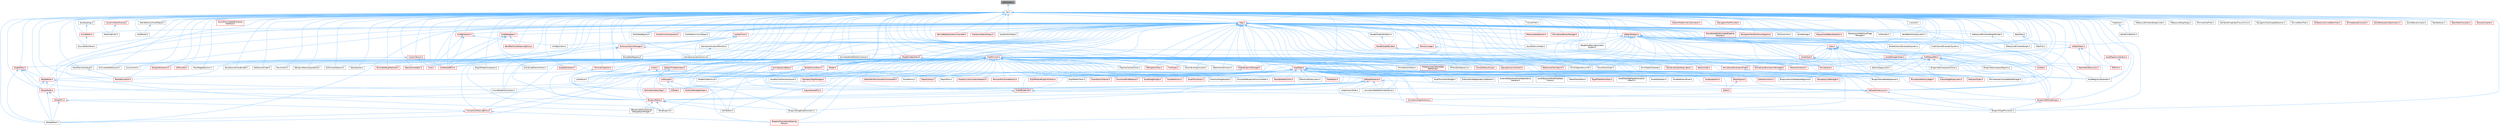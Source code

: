 digraph "SetUtilities.h"
{
 // INTERACTIVE_SVG=YES
 // LATEX_PDF_SIZE
  bgcolor="transparent";
  edge [fontname=Helvetica,fontsize=10,labelfontname=Helvetica,labelfontsize=10];
  node [fontname=Helvetica,fontsize=10,shape=box,height=0.2,width=0.4];
  Node1 [id="Node000001",label="SetUtilities.h",height=0.2,width=0.4,color="gray40", fillcolor="grey60", style="filled", fontcolor="black",tooltip=" "];
  Node1 -> Node2 [id="edge1_Node000001_Node000002",dir="back",color="steelblue1",style="solid",tooltip=" "];
  Node2 [id="Node000002",label="Set.h",height=0.2,width=0.4,color="grey40", fillcolor="white", style="filled",URL="$d4/d45/Set_8h.html",tooltip=" "];
  Node2 -> Node3 [id="edge2_Node000002_Node000003",dir="back",color="steelblue1",style="solid",tooltip=" "];
  Node3 [id="Node000003",label="AnimDataModelNotifyCollector.h",height=0.2,width=0.4,color="grey40", fillcolor="white", style="filled",URL="$dc/d99/AnimDataModelNotifyCollector_8h.html",tooltip=" "];
  Node3 -> Node4 [id="edge3_Node000003_Node000004",dir="back",color="steelblue1",style="solid",tooltip=" "];
  Node4 [id="Node000004",label="AnimSequenceBase.h",height=0.2,width=0.4,color="red", fillcolor="#FFF0F0", style="filled",URL="$db/d58/AnimSequenceBase_8h.html",tooltip=" "];
  Node4 -> Node15 [id="edge4_Node000004_Node000015",dir="back",color="steelblue1",style="solid",tooltip=" "];
  Node15 [id="Node000015",label="EngineSharedPCH.h",height=0.2,width=0.4,color="red", fillcolor="#FFF0F0", style="filled",URL="$dc/dbb/EngineSharedPCH_8h.html",tooltip=" "];
  Node2 -> Node172 [id="edge5_Node000002_Node000172",dir="back",color="steelblue1",style="solid",tooltip=" "];
  Node172 [id="Node000172",label="AnimStateAliasNode.h",height=0.2,width=0.4,color="grey40", fillcolor="white", style="filled",URL="$d1/dd2/AnimStateAliasNode_8h.html",tooltip=" "];
  Node2 -> Node173 [id="edge6_Node000002_Node000173",dir="back",color="steelblue1",style="solid",tooltip=" "];
  Node173 [id="Node000173",label="ArchiveHasReferences.h",height=0.2,width=0.4,color="grey40", fillcolor="white", style="filled",URL="$d8/df1/ArchiveHasReferences_8h.html",tooltip=" "];
  Node2 -> Node174 [id="edge7_Node000002_Node000174",dir="back",color="steelblue1",style="solid",tooltip=" "];
  Node174 [id="Node000174",label="AssetData.h",height=0.2,width=0.4,color="red", fillcolor="#FFF0F0", style="filled",URL="$d9/d19/AssetData_8h.html",tooltip=" "];
  Node174 -> Node175 [id="edge8_Node000174_Node000175",dir="back",color="steelblue1",style="solid",tooltip=" "];
  Node175 [id="Node000175",label="ActorDescContainer.h",height=0.2,width=0.4,color="red", fillcolor="#FFF0F0", style="filled",URL="$de/df0/ActorDescContainer_8h.html",tooltip=" "];
  Node174 -> Node199 [id="edge9_Node000174_Node000199",dir="back",color="steelblue1",style="solid",tooltip=" "];
  Node199 [id="Node000199",label="AnimAssetFindReplace.h",height=0.2,width=0.4,color="red", fillcolor="#FFF0F0", style="filled",URL="$d2/d3f/AnimAssetFindReplace_8h.html",tooltip=" "];
  Node174 -> Node203 [id="edge10_Node000174_Node000203",dir="back",color="steelblue1",style="solid",tooltip=" "];
  Node203 [id="Node000203",label="AnimationGraphSchema.h",height=0.2,width=0.4,color="red", fillcolor="#FFF0F0", style="filled",URL="$dc/d75/AnimationGraphSchema_8h.html",tooltip=" "];
  Node174 -> Node206 [id="edge11_Node000174_Node000206",dir="back",color="steelblue1",style="solid",tooltip=" "];
  Node206 [id="Node000206",label="AnimationStateMachineSchema.h",height=0.2,width=0.4,color="grey40", fillcolor="white", style="filled",URL="$d7/d8c/AnimationStateMachineSchema_8h.html",tooltip=" "];
  Node174 -> Node207 [id="edge12_Node000174_Node000207",dir="back",color="steelblue1",style="solid",tooltip=" "];
  Node207 [id="Node000207",label="AssetDataTagMapSerialization\lDetails.h",height=0.2,width=0.4,color="grey40", fillcolor="white", style="filled",URL="$d5/d67/AssetDataTagMapSerializationDetails_8h.html",tooltip=" "];
  Node174 -> Node208 [id="edge13_Node000174_Node000208",dir="back",color="steelblue1",style="solid",tooltip=" "];
  Node208 [id="Node000208",label="AssetDataToken.h",height=0.2,width=0.4,color="grey40", fillcolor="white", style="filled",URL="$d2/da5/AssetDataToken_8h.html",tooltip=" "];
  Node174 -> Node209 [id="edge14_Node000174_Node000209",dir="back",color="steelblue1",style="solid",tooltip=" "];
  Node209 [id="Node000209",label="AssetDragDropOp.h",height=0.2,width=0.4,color="red", fillcolor="#FFF0F0", style="filled",URL="$df/dda/AssetDragDropOp_8h.html",tooltip=" "];
  Node174 -> Node211 [id="edge15_Node000174_Node000211",dir="back",color="steelblue1",style="solid",tooltip=" "];
  Node211 [id="Node000211",label="AssetReferenceFixer.h",height=0.2,width=0.4,color="grey40", fillcolor="white", style="filled",URL="$dd/da4/AssetReferenceFixer_8h.html",tooltip=" "];
  Node174 -> Node212 [id="edge16_Node000174_Node000212",dir="back",color="steelblue1",style="solid",tooltip=" "];
  Node212 [id="Node000212",label="AssetRegistryGenerator.h",height=0.2,width=0.4,color="grey40", fillcolor="white", style="filled",URL="$df/dd1/AssetRegistryGenerator_8h.html",tooltip=" "];
  Node174 -> Node213 [id="edge17_Node000174_Node000213",dir="back",color="steelblue1",style="solid",tooltip=" "];
  Node213 [id="Node000213",label="AssetSelection.h",height=0.2,width=0.4,color="red", fillcolor="#FFF0F0", style="filled",URL="$d2/d2c/AssetSelection_8h.html",tooltip=" "];
  Node174 -> Node220 [id="edge18_Node000174_Node000220",dir="back",color="steelblue1",style="solid",tooltip=" "];
  Node220 [id="Node000220",label="AssetSourceFilenameCache.h",height=0.2,width=0.4,color="grey40", fillcolor="white", style="filled",URL="$dd/d16/AssetSourceFilenameCache_8h.html",tooltip=" "];
  Node174 -> Node221 [id="edge19_Node000174_Node000221",dir="back",color="steelblue1",style="solid",tooltip=" "];
  Node221 [id="Node000221",label="AssetThumbnail.h",height=0.2,width=0.4,color="red", fillcolor="#FFF0F0", style="filled",URL="$d7/d61/AssetThumbnail_8h.html",tooltip=" "];
  Node174 -> Node231 [id="edge20_Node000174_Node000231",dir="back",color="steelblue1",style="solid",tooltip=" "];
  Node231 [id="Node000231",label="AssetThumbnailWidget.h",height=0.2,width=0.4,color="grey40", fillcolor="white", style="filled",URL="$d8/d2a/AssetThumbnailWidget_8h.html",tooltip=" "];
  Node174 -> Node232 [id="edge21_Node000174_Node000232",dir="back",color="steelblue1",style="solid",tooltip=" "];
  Node232 [id="Node000232",label="AudioWidgetSubsystem.h",height=0.2,width=0.4,color="red", fillcolor="#FFF0F0", style="filled",URL="$de/d1b/AudioWidgetSubsystem_8h.html",tooltip=" "];
  Node174 -> Node234 [id="edge22_Node000174_Node000234",dir="back",color="steelblue1",style="solid",tooltip=" "];
  Node234 [id="Node000234",label="BlueprintActionDatabaseRegistrar.h",height=0.2,width=0.4,color="grey40", fillcolor="white", style="filled",URL="$d5/d5d/BlueprintActionDatabaseRegistrar_8h.html",tooltip=" "];
  Node174 -> Node235 [id="edge23_Node000174_Node000235",dir="back",color="steelblue1",style="solid",tooltip=" "];
  Node235 [id="Node000235",label="BlueprintAssetNodeSpawner.h",height=0.2,width=0.4,color="grey40", fillcolor="white", style="filled",URL="$d2/d56/BlueprintAssetNodeSpawner_8h.html",tooltip=" "];
  Node174 -> Node236 [id="edge24_Node000174_Node000236",dir="back",color="steelblue1",style="solid",tooltip=" "];
  Node236 [id="Node000236",label="CollectionDragDropOp.h",height=0.2,width=0.4,color="grey40", fillcolor="white", style="filled",URL="$d6/d23/CollectionDragDropOp_8h.html",tooltip=" "];
  Node174 -> Node237 [id="edge25_Node000174_Node000237",dir="back",color="steelblue1",style="solid",tooltip=" "];
  Node237 [id="Node000237",label="CompileAllBlueprintsCommandlet.h",height=0.2,width=0.4,color="grey40", fillcolor="white", style="filled",URL="$d4/d7d/CompileAllBlueprintsCommandlet_8h.html",tooltip=" "];
  Node174 -> Node238 [id="edge26_Node000174_Node000238",dir="back",color="steelblue1",style="solid",tooltip=" "];
  Node238 [id="Node000238",label="DataTableEditorUtils.h",height=0.2,width=0.4,color="red", fillcolor="#FFF0F0", style="filled",URL="$d6/d6f/DataTableEditorUtils_8h.html",tooltip=" "];
  Node174 -> Node240 [id="edge27_Node000174_Node000240",dir="back",color="steelblue1",style="solid",tooltip=" "];
  Node240 [id="Node000240",label="EdGraphSchema.h",height=0.2,width=0.4,color="red", fillcolor="#FFF0F0", style="filled",URL="$d2/dce/EdGraphSchema_8h.html",tooltip=" "];
  Node240 -> Node203 [id="edge28_Node000240_Node000203",dir="back",color="steelblue1",style="solid",tooltip=" "];
  Node240 -> Node206 [id="edge29_Node000240_Node000206",dir="back",color="steelblue1",style="solid",tooltip=" "];
  Node240 -> Node244 [id="edge30_Node000240_Node000244",dir="back",color="steelblue1",style="solid",tooltip=" "];
  Node244 [id="Node000244",label="BlueprintDragDropMenuItem.h",height=0.2,width=0.4,color="grey40", fillcolor="white", style="filled",URL="$dc/deb/BlueprintDragDropMenuItem_8h.html",tooltip=" "];
  Node240 -> Node245 [id="edge31_Node000240_Node000245",dir="back",color="steelblue1",style="solid",tooltip=" "];
  Node245 [id="Node000245",label="BlueprintEditor.h",height=0.2,width=0.4,color="red", fillcolor="#FFF0F0", style="filled",URL="$df/d7d/BlueprintEditor_8h.html",tooltip=" "];
  Node245 -> Node244 [id="edge32_Node000245_Node000244",dir="back",color="steelblue1",style="solid",tooltip=" "];
  Node245 -> Node251 [id="edge33_Node000245_Node000251",dir="back",color="steelblue1",style="solid",tooltip=" "];
  Node251 [id="Node000251",label="SBlueprintEditorSelected\lDebugObjectWidget.h",height=0.2,width=0.4,color="grey40", fillcolor="white", style="filled",URL="$de/d6c/SBlueprintEditorSelectedDebugObjectWidget_8h.html",tooltip=" "];
  Node245 -> Node252 [id="edge34_Node000245_Node000252",dir="back",color="steelblue1",style="solid",tooltip=" "];
  Node252 [id="Node000252",label="SMyBlueprint.h",height=0.2,width=0.4,color="grey40", fillcolor="white", style="filled",URL="$d3/d34/SMyBlueprint_8h.html",tooltip=" "];
  Node245 -> Node253 [id="edge35_Node000245_Node000253",dir="back",color="steelblue1",style="solid",tooltip=" "];
  Node253 [id="Node000253",label="SSCSEditor.h",height=0.2,width=0.4,color="grey40", fillcolor="white", style="filled",URL="$d0/d2e/SSCSEditor_8h.html",tooltip=" "];
  Node240 -> Node393 [id="edge36_Node000240_Node000393",dir="back",color="steelblue1",style="solid",tooltip=" "];
  Node393 [id="Node000393",label="EdGraphSchema_K2.h",height=0.2,width=0.4,color="red", fillcolor="#FFF0F0", style="filled",URL="$d0/dcf/EdGraphSchema__K2_8h.html",tooltip=" "];
  Node393 -> Node203 [id="edge37_Node000393_Node000203",dir="back",color="steelblue1",style="solid",tooltip=" "];
  Node393 -> Node399 [id="edge38_Node000393_Node000399",dir="back",color="steelblue1",style="solid",tooltip=" "];
  Node399 [id="Node000399",label="BlueprintTypePromotion.h",height=0.2,width=0.4,color="grey40", fillcolor="white", style="filled",URL="$d2/d23/BlueprintTypePromotion_8h.html",tooltip=" "];
  Node240 -> Node15 [id="edge39_Node000240_Node000015",dir="back",color="steelblue1",style="solid",tooltip=" "];
  Node240 -> Node577 [id="edge40_Node000240_Node000577",dir="back",color="steelblue1",style="solid",tooltip=" "];
  Node577 [id="Node000577",label="FindInBlueprints.h",height=0.2,width=0.4,color="red", fillcolor="#FFF0F0", style="filled",URL="$d0/d27/FindInBlueprints_8h.html",tooltip=" "];
  Node577 -> Node245 [id="edge41_Node000577_Node000245",dir="back",color="steelblue1",style="solid",tooltip=" "];
  Node577 -> Node578 [id="edge42_Node000577_Node000578",dir="back",color="steelblue1",style="solid",tooltip=" "];
  Node578 [id="Node000578",label="BlueprintEditorSettings.h",height=0.2,width=0.4,color="red", fillcolor="#FFF0F0", style="filled",URL="$d4/dbc/BlueprintEditorSettings_8h.html",tooltip=" "];
  Node578 -> Node399 [id="edge43_Node000578_Node000399",dir="back",color="steelblue1",style="solid",tooltip=" "];
  Node240 -> Node580 [id="edge44_Node000240_Node000580",dir="back",color="steelblue1",style="solid",tooltip=" "];
  Node580 [id="Node000580",label="GraphActionNode.h",height=0.2,width=0.4,color="grey40", fillcolor="white", style="filled",URL="$dc/d7a/GraphActionNode_8h.html",tooltip=" "];
  Node174 -> Node393 [id="edge45_Node000174_Node000393",dir="back",color="steelblue1",style="solid",tooltip=" "];
  Node174 -> Node594 [id="edge46_Node000174_Node000594",dir="back",color="steelblue1",style="solid",tooltip=" "];
  Node594 [id="Node000594",label="Editor.h",height=0.2,width=0.4,color="red", fillcolor="#FFF0F0", style="filled",URL="$de/d6e/Editor_8h.html",tooltip=" "];
  Node174 -> Node686 [id="edge47_Node000174_Node000686",dir="back",color="steelblue1",style="solid",tooltip=" "];
  Node686 [id="Node000686",label="EditorAnimUtils.h",height=0.2,width=0.4,color="red", fillcolor="#FFF0F0", style="filled",URL="$d1/dd4/EditorAnimUtils_8h.html",tooltip=" "];
  Node174 -> Node687 [id="edge48_Node000174_Node000687",dir="back",color="steelblue1",style="solid",tooltip=" "];
  Node687 [id="Node000687",label="EditorAssetSubsystem.h",height=0.2,width=0.4,color="grey40", fillcolor="white", style="filled",URL="$df/d69/EditorAssetSubsystem_8h.html",tooltip=" "];
  Node174 -> Node688 [id="edge49_Node000174_Node000688",dir="back",color="steelblue1",style="solid",tooltip=" "];
  Node688 [id="Node000688",label="EditorEngine.h",height=0.2,width=0.4,color="red", fillcolor="#FFF0F0", style="filled",URL="$da/d0c/EditorEngine_8h.html",tooltip=" "];
  Node688 -> Node594 [id="edge50_Node000688_Node000594",dir="back",color="steelblue1",style="solid",tooltip=" "];
  Node174 -> Node15 [id="edge51_Node000174_Node000015",dir="back",color="steelblue1",style="solid",tooltip=" "];
  Node174 -> Node691 [id="edge52_Node000174_Node000691",dir="back",color="steelblue1",style="solid",tooltip=" "];
  Node691 [id="Node000691",label="ExternalAssetDependencyGatherer.h",height=0.2,width=0.4,color="grey40", fillcolor="white", style="filled",URL="$da/dbe/ExternalAssetDependencyGatherer_8h.html",tooltip=" "];
  Node174 -> Node692 [id="edge53_Node000174_Node000692",dir="back",color="steelblue1",style="solid",tooltip=" "];
  Node692 [id="Node000692",label="ExternalObjectAndActorDependency\lGatherer.h",height=0.2,width=0.4,color="grey40", fillcolor="white", style="filled",URL="$d3/d4e/ExternalObjectAndActorDependencyGatherer_8h.html",tooltip=" "];
  Node174 -> Node693 [id="edge54_Node000174_Node000693",dir="back",color="steelblue1",style="solid",tooltip=" "];
  Node693 [id="Node000693",label="ExternalPackageHelper.h",height=0.2,width=0.4,color="red", fillcolor="#FFF0F0", style="filled",URL="$d3/d2f/ExternalPackageHelper_8h.html",tooltip=" "];
  Node174 -> Node695 [id="edge55_Node000174_Node000695",dir="back",color="steelblue1",style="solid",tooltip=" "];
  Node695 [id="Node000695",label="FileHelpers.h",height=0.2,width=0.4,color="red", fillcolor="#FFF0F0", style="filled",URL="$d9/d82/FileHelpers_8h.html",tooltip=" "];
  Node174 -> Node697 [id="edge56_Node000174_Node000697",dir="back",color="steelblue1",style="solid",tooltip=" "];
  Node697 [id="Node000697",label="GameplayCueManager.h",height=0.2,width=0.4,color="red", fillcolor="#FFF0F0", style="filled",URL="$d7/d4e/GameplayCueManager_8h.html",tooltip=" "];
  Node174 -> Node700 [id="edge57_Node000174_Node000700",dir="back",color="steelblue1",style="solid",tooltip=" "];
  Node700 [id="Node000700",label="GameplayTagsManager.h",height=0.2,width=0.4,color="red", fillcolor="#FFF0F0", style="filled",URL="$d5/dc9/GameplayTagsManager_8h.html",tooltip=" "];
  Node700 -> Node704 [id="edge58_Node000700_Node000704",dir="back",color="steelblue1",style="solid",tooltip=" "];
  Node704 [id="Node000704",label="NativeGameplayTags.h",height=0.2,width=0.4,color="red", fillcolor="#FFF0F0", style="filled",URL="$da/d7f/NativeGameplayTags_8h.html",tooltip=" "];
  Node174 -> Node772 [id="edge59_Node000174_Node000772",dir="back",color="steelblue1",style="solid",tooltip=" "];
  Node772 [id="Node000772",label="GatherTextFromAssetsCommandlet.h",height=0.2,width=0.4,color="red", fillcolor="#FFF0F0", style="filled",URL="$df/da5/GatherTextFromAssetsCommandlet_8h.html",tooltip=" "];
  Node174 -> Node773 [id="edge60_Node000174_Node000773",dir="back",color="steelblue1",style="solid",tooltip=" "];
  Node773 [id="Node000773",label="IAssetFamily.h",height=0.2,width=0.4,color="grey40", fillcolor="white", style="filled",URL="$d5/d12/IAssetFamily_8h.html",tooltip=" "];
  Node174 -> Node774 [id="edge61_Node000174_Node000774",dir="back",color="steelblue1",style="solid",tooltip=" "];
  Node774 [id="Node000774",label="LandscapeUtils.h",height=0.2,width=0.4,color="red", fillcolor="#FFF0F0", style="filled",URL="$d0/dc0/LandscapeUtils_8h.html",tooltip=" "];
  Node174 -> Node785 [id="edge62_Node000174_Node000785",dir="back",color="steelblue1",style="solid",tooltip=" "];
  Node785 [id="Node000785",label="LevelSequenceShotMetaData\lLibrary.h",height=0.2,width=0.4,color="grey40", fillcolor="white", style="filled",URL="$d2/d37/LevelSequenceShotMetaDataLibrary_8h.html",tooltip=" "];
  Node174 -> Node786 [id="edge63_Node000174_Node000786",dir="back",color="steelblue1",style="solid",tooltip=" "];
  Node786 [id="Node000786",label="MediaTrackEditor.h",height=0.2,width=0.4,color="grey40", fillcolor="white", style="filled",URL="$d0/d41/MediaTrackEditor_8h.html",tooltip=" "];
  Node174 -> Node787 [id="edge64_Node000174_Node000787",dir="back",color="steelblue1",style="solid",tooltip=" "];
  Node787 [id="Node000787",label="NoExportTypes.h",height=0.2,width=0.4,color="red", fillcolor="#FFF0F0", style="filled",URL="$d3/d21/NoExportTypes_8h.html",tooltip=" "];
  Node174 -> Node892 [id="edge65_Node000174_Node000892",dir="back",color="steelblue1",style="solid",tooltip=" "];
  Node892 [id="Node000892",label="ObjectLibrary.h",height=0.2,width=0.4,color="red", fillcolor="#FFF0F0", style="filled",URL="$d8/de1/ObjectLibrary_8h.html",tooltip=" "];
  Node174 -> Node893 [id="edge66_Node000174_Node000893",dir="back",color="steelblue1",style="solid",tooltip=" "];
  Node893 [id="Node000893",label="ObjectTools.h",height=0.2,width=0.4,color="grey40", fillcolor="white", style="filled",URL="$d3/d71/ObjectTools_8h.html",tooltip=" "];
  Node174 -> Node894 [id="edge67_Node000174_Node000894",dir="back",color="steelblue1",style="solid",tooltip=" "];
  Node894 [id="Node000894",label="PropertyCustomizationHelpers.h",height=0.2,width=0.4,color="red", fillcolor="#FFF0F0", style="filled",URL="$d7/dd0/PropertyCustomizationHelpers_8h.html",tooltip=" "];
  Node174 -> Node896 [id="edge68_Node000174_Node000896",dir="back",color="steelblue1",style="solid",tooltip=" "];
  Node896 [id="Node000896",label="ReimportFbxSceneFactory.h",height=0.2,width=0.4,color="red", fillcolor="#FFF0F0", style="filled",URL="$dc/d5f/ReimportFbxSceneFactory_8h.html",tooltip=" "];
  Node174 -> Node410 [id="edge69_Node000174_Node000410",dir="back",color="steelblue1",style="solid",tooltip=" "];
  Node410 [id="Node000410",label="RigVMEditorBlueprintLibrary.h",height=0.2,width=0.4,color="red", fillcolor="#FFF0F0", style="filled",URL="$d9/d31/RigVMEditorBlueprintLibrary_8h.html",tooltip=" "];
  Node174 -> Node897 [id="edge70_Node000174_Node000897",dir="back",color="steelblue1",style="solid",tooltip=" "];
  Node897 [id="Node000897",label="RigVMEditorTools.h",height=0.2,width=0.4,color="grey40", fillcolor="white", style="filled",URL="$d5/ddd/RigVMEditorTools_8h.html",tooltip=" "];
  Node174 -> Node423 [id="edge71_Node000174_Node000423",dir="back",color="steelblue1",style="solid",tooltip=" "];
  Node423 [id="Node000423",label="RigVMTreeToolkitTask.h",height=0.2,width=0.4,color="red", fillcolor="#FFF0F0", style="filled",URL="$d1/dd5/RigVMTreeToolkitTask_8h.html",tooltip=" "];
  Node2 -> Node903 [id="edge72_Node000002_Node000903",dir="back",color="steelblue1",style="solid",tooltip=" "];
  Node903 [id="Node000903",label="AssetManagerTypes.h",height=0.2,width=0.4,color="red", fillcolor="#FFF0F0", style="filled",URL="$d6/d98/AssetManagerTypes_8h.html",tooltip=" "];
  Node2 -> Node212 [id="edge73_Node000002_Node000212",dir="back",color="steelblue1",style="solid",tooltip=" "];
  Node2 -> Node907 [id="edge74_Node000002_Node000907",dir="back",color="steelblue1",style="solid",tooltip=" "];
  Node907 [id="Node000907",label="AssetRegistryInterface.h",height=0.2,width=0.4,color="red", fillcolor="#FFF0F0", style="filled",URL="$d5/d26/AssetRegistryInterface_8h.html",tooltip=" "];
  Node907 -> Node212 [id="edge75_Node000907_Node000212",dir="back",color="steelblue1",style="solid",tooltip=" "];
  Node2 -> Node220 [id="edge76_Node000002_Node000220",dir="back",color="steelblue1",style="solid",tooltip=" "];
  Node2 -> Node909 [id="edge77_Node000002_Node000909",dir="back",color="steelblue1",style="solid",tooltip=" "];
  Node909 [id="Node000909",label="AsyncPhysicsStateProcessor\lInterface.h",height=0.2,width=0.4,color="red", fillcolor="#FFF0F0", style="filled",URL="$da/d28/AsyncPhysicsStateProcessorInterface_8h.html",tooltip=" "];
  Node2 -> Node264 [id="edge78_Node000002_Node000264",dir="back",color="steelblue1",style="solid",tooltip=" "];
  Node264 [id="Node000264",label="BlueprintConnectionDrawing\lPolicy.h",height=0.2,width=0.4,color="red", fillcolor="#FFF0F0", style="filled",URL="$d2/dfc/BlueprintConnectionDrawingPolicy_8h.html",tooltip=" "];
  Node2 -> Node244 [id="edge79_Node000002_Node000244",dir="back",color="steelblue1",style="solid",tooltip=" "];
  Node2 -> Node245 [id="edge80_Node000002_Node000245",dir="back",color="steelblue1",style="solid",tooltip=" "];
  Node2 -> Node578 [id="edge81_Node000002_Node000578",dir="back",color="steelblue1",style="solid",tooltip=" "];
  Node2 -> Node2142 [id="edge82_Node000002_Node002142",dir="back",color="steelblue1",style="solid",tooltip=" "];
  Node2142 [id="Node002142",label="BlueprintNamespaceRegistry.h",height=0.2,width=0.4,color="grey40", fillcolor="white", style="filled",URL="$dc/dc7/BlueprintNamespaceRegistry_8h.html",tooltip=" "];
  Node2 -> Node2143 [id="edge83_Node000002_Node002143",dir="back",color="steelblue1",style="solid",tooltip=" "];
  Node2143 [id="Node002143",label="BlueprintNamespaceUtilities.h",height=0.2,width=0.4,color="grey40", fillcolor="white", style="filled",URL="$dc/d43/BlueprintNamespaceUtilities_8h.html",tooltip=" "];
  Node2 -> Node399 [id="edge84_Node000002_Node000399",dir="back",color="steelblue1",style="solid",tooltip=" "];
  Node2 -> Node2144 [id="edge85_Node000002_Node002144",dir="back",color="steelblue1",style="solid",tooltip=" "];
  Node2144 [id="Node002144",label="BulkDataRegistry.h",height=0.2,width=0.4,color="grey40", fillcolor="white", style="filled",URL="$da/db4/BulkDataRegistry_8h.html",tooltip=" "];
  Node2 -> Node2145 [id="edge86_Node000002_Node002145",dir="back",color="steelblue1",style="solid",tooltip=" "];
  Node2145 [id="Node002145",label="ChunkDependencyInfo.h",height=0.2,width=0.4,color="grey40", fillcolor="white", style="filled",URL="$da/da2/ChunkDependencyInfo_8h.html",tooltip=" "];
  Node2 -> Node2146 [id="edge87_Node000002_Node002146",dir="back",color="steelblue1",style="solid",tooltip=" "];
  Node2146 [id="Node002146",label="Class.h",height=0.2,width=0.4,color="red", fillcolor="#FFF0F0", style="filled",URL="$d4/d05/Class_8h.html",tooltip=" "];
  Node2146 -> Node174 [id="edge88_Node002146_Node000174",dir="back",color="steelblue1",style="solid",tooltip=" "];
  Node2146 -> Node903 [id="edge89_Node002146_Node000903",dir="back",color="steelblue1",style="solid",tooltip=" "];
  Node2146 -> Node232 [id="edge90_Node002146_Node000232",dir="back",color="steelblue1",style="solid",tooltip=" "];
  Node2146 -> Node234 [id="edge91_Node002146_Node000234",dir="back",color="steelblue1",style="solid",tooltip=" "];
  Node2146 -> Node235 [id="edge92_Node002146_Node000235",dir="back",color="steelblue1",style="solid",tooltip=" "];
  Node2146 -> Node578 [id="edge93_Node002146_Node000578",dir="back",color="steelblue1",style="solid",tooltip=" "];
  Node2146 -> Node4159 [id="edge94_Node002146_Node004159",dir="back",color="steelblue1",style="solid",tooltip=" "];
  Node4159 [id="Node004159",label="CoreNet.h",height=0.2,width=0.4,color="red", fillcolor="#FFF0F0", style="filled",URL="$da/d1a/CoreNet_8h.html",tooltip=" "];
  Node2146 -> Node393 [id="edge95_Node002146_Node000393",dir="back",color="steelblue1",style="solid",tooltip=" "];
  Node2146 -> Node4182 [id="edge96_Node002146_Node004182",dir="back",color="steelblue1",style="solid",tooltip=" "];
  Node4182 [id="Node004182",label="EditorCategoryUtils.h",height=0.2,width=0.4,color="grey40", fillcolor="white", style="filled",URL="$d9/d6e/EditorCategoryUtils_8h.html",tooltip=" "];
  Node2146 -> Node4656 [id="edge97_Node002146_Node004656",dir="back",color="steelblue1",style="solid",tooltip=" "];
  Node4656 [id="Node004656",label="MovieSceneEvaluationField.h",height=0.2,width=0.4,color="red", fillcolor="#FFF0F0", style="filled",URL="$d6/d5d/MovieSceneEvaluationField_8h.html",tooltip=" "];
  Node4656 -> Node2008 [id="edge98_Node004656_Node002008",dir="back",color="steelblue1",style="solid",tooltip=" "];
  Node2008 [id="Node002008",label="MovieSceneCompiledDataManager.h",height=0.2,width=0.4,color="grey40", fillcolor="white", style="filled",URL="$d7/d59/MovieSceneCompiledDataManager_8h.html",tooltip=" "];
  Node4656 -> Node3311 [id="edge99_Node004656_Node003311",dir="back",color="steelblue1",style="solid",tooltip=" "];
  Node3311 [id="Node003311",label="MovieSceneEntityLedger.h",height=0.2,width=0.4,color="red", fillcolor="#FFF0F0", style="filled",URL="$d6/d4e/MovieSceneEntityLedger_8h.html",tooltip=" "];
  Node2146 -> Node2007 [id="edge100_Node002146_Node002007",dir="back",color="steelblue1",style="solid",tooltip=" "];
  Node2007 [id="Node002007",label="MovieSceneEvaluationTemplate.h",height=0.2,width=0.4,color="red", fillcolor="#FFF0F0", style="filled",URL="$d9/d34/MovieSceneEvaluationTemplate_8h.html",tooltip=" "];
  Node2007 -> Node2008 [id="edge101_Node002007_Node002008",dir="back",color="steelblue1",style="solid",tooltip=" "];
  Node2146 -> Node4751 [id="edge102_Node002146_Node004751",dir="back",color="steelblue1",style="solid",tooltip=" "];
  Node4751 [id="Node004751",label="SoftObjectPath.h",height=0.2,width=0.4,color="red", fillcolor="#FFF0F0", style="filled",URL="$d3/dc8/SoftObjectPath_8h.html",tooltip=" "];
  Node4751 -> Node174 [id="edge103_Node004751_Node000174",dir="back",color="steelblue1",style="solid",tooltip=" "];
  Node4751 -> Node212 [id="edge104_Node004751_Node000212",dir="back",color="steelblue1",style="solid",tooltip=" "];
  Node4751 -> Node245 [id="edge105_Node004751_Node000245",dir="back",color="steelblue1",style="solid",tooltip=" "];
  Node4751 -> Node578 [id="edge106_Node004751_Node000578",dir="back",color="steelblue1",style="solid",tooltip=" "];
  Node4751 -> Node2142 [id="edge107_Node004751_Node002142",dir="back",color="steelblue1",style="solid",tooltip=" "];
  Node4751 -> Node2143 [id="edge108_Node004751_Node002143",dir="back",color="steelblue1",style="solid",tooltip=" "];
  Node4751 -> Node4159 [id="edge109_Node004751_Node004159",dir="back",color="steelblue1",style="solid",tooltip=" "];
  Node4751 -> Node393 [id="edge110_Node004751_Node000393",dir="back",color="steelblue1",style="solid",tooltip=" "];
  Node4751 -> Node697 [id="edge111_Node004751_Node000697",dir="back",color="steelblue1",style="solid",tooltip=" "];
  Node4751 -> Node2603 [id="edge112_Node004751_Node002603",dir="back",color="steelblue1",style="solid",tooltip=" "];
  Node2603 [id="Node002603",label="LinkerLoad.h",height=0.2,width=0.4,color="red", fillcolor="#FFF0F0", style="filled",URL="$d7/def/LinkerLoad_8h.html",tooltip=" "];
  Node2603 -> Node693 [id="edge113_Node002603_Node000693",dir="back",color="steelblue1",style="solid",tooltip=" "];
  Node2603 -> Node2287 [id="edge114_Node002603_Node002287",dir="back",color="steelblue1",style="solid",tooltip=" "];
  Node2287 [id="Node002287",label="K2Node.h",height=0.2,width=0.4,color="red", fillcolor="#FFF0F0", style="filled",URL="$d5/d94/K2Node_8h.html",tooltip=" "];
  Node4751 -> Node4765 [id="edge115_Node004751_Node004765",dir="back",color="steelblue1",style="solid",tooltip=" "];
  Node4765 [id="Node004765",label="LinkerSave.h",height=0.2,width=0.4,color="grey40", fillcolor="white", style="filled",URL="$d5/d31/LinkerSave_8h.html",tooltip=" "];
  Node4751 -> Node2752 [id="edge116_Node004751_Node002752",dir="back",color="steelblue1",style="solid",tooltip=" "];
  Node2752 [id="Node002752",label="MovieScene.h",height=0.2,width=0.4,color="red", fillcolor="#FFF0F0", style="filled",URL="$df/da9/MovieScene_8h.html",tooltip=" "];
  Node4751 -> Node787 [id="edge117_Node004751_Node000787",dir="back",color="steelblue1",style="solid",tooltip=" "];
  Node4751 -> Node4766 [id="edge118_Node004751_Node004766",dir="back",color="steelblue1",style="solid",tooltip=" "];
  Node4766 [id="Node004766",label="RedirectCollector.h",height=0.2,width=0.4,color="red", fillcolor="#FFF0F0", style="filled",URL="$d2/d51/RedirectCollector_8h.html",tooltip=" "];
  Node2146 -> Node2604 [id="edge119_Node002146_Node002604",dir="back",color="steelblue1",style="solid",tooltip=" "];
  Node2604 [id="Node002604",label="UnrealType.h",height=0.2,width=0.4,color="red", fillcolor="#FFF0F0", style="filled",URL="$d6/d2f/UnrealType_8h.html",tooltip=" "];
  Node2604 -> Node2842 [id="edge120_Node002604_Node002842",dir="back",color="steelblue1",style="solid",tooltip=" "];
  Node2842 [id="Node002842",label="DiffUtils.h",height=0.2,width=0.4,color="red", fillcolor="#FFF0F0", style="filled",URL="$d4/d91/DiffUtils_8h.html",tooltip=" "];
  Node2604 -> Node686 [id="edge121_Node002604_Node000686",dir="back",color="steelblue1",style="solid",tooltip=" "];
  Node2 -> Node1249 [id="edge122_Node000002_Node001249",dir="back",color="steelblue1",style="solid",tooltip=" "];
  Node1249 [id="Node001249",label="ClusterUnionComponent.h",height=0.2,width=0.4,color="red", fillcolor="#FFF0F0", style="filled",URL="$d0/d16/ClusterUnionComponent_8h.html",tooltip=" "];
  Node2 -> Node2367 [id="edge123_Node000002_Node002367",dir="back",color="steelblue1",style="solid",tooltip=" "];
  Node2367 [id="Node002367",label="CompilerResultsLog.h",height=0.2,width=0.4,color="red", fillcolor="#FFF0F0", style="filled",URL="$dc/d68/CompilerResultsLog_8h.html",tooltip=" "];
  Node2 -> Node5052 [id="edge124_Node000002_Node005052",dir="back",color="steelblue1",style="solid",tooltip=" "];
  Node5052 [id="Node005052",label="ConfigCacheIni.h",height=0.2,width=0.4,color="red", fillcolor="#FFF0F0", style="filled",URL="$dd/d3f/ConfigCacheIni_8h.html",tooltip=" "];
  Node5052 -> Node5053 [id="edge125_Node005052_Node005053",dir="back",color="steelblue1",style="solid",tooltip=" "];
  Node5053 [id="Node005053",label="ConfigContext.h",height=0.2,width=0.4,color="grey40", fillcolor="white", style="filled",URL="$d7/d2e/ConfigContext_8h.html",tooltip=" "];
  Node5052 -> Node5054 [id="edge126_Node005052_Node005054",dir="back",color="steelblue1",style="solid",tooltip=" "];
  Node5054 [id="Node005054",label="Core.h",height=0.2,width=0.4,color="red", fillcolor="#FFF0F0", style="filled",URL="$d6/dd7/Core_8h.html",tooltip=" "];
  Node5052 -> Node5055 [id="edge127_Node005052_Node005055",dir="back",color="steelblue1",style="solid",tooltip=" "];
  Node5055 [id="Node005055",label="CoreSharedPCH.h",height=0.2,width=0.4,color="red", fillcolor="#FFF0F0", style="filled",URL="$d8/de5/CoreSharedPCH_8h.html",tooltip=" "];
  Node2 -> Node5053 [id="edge128_Node000002_Node005053",dir="back",color="steelblue1",style="solid",tooltip=" "];
  Node2 -> Node263 [id="edge129_Node000002_Node000263",dir="back",color="steelblue1",style="solid",tooltip=" "];
  Node263 [id="Node000263",label="ConnectionDrawingPolicy.h",height=0.2,width=0.4,color="red", fillcolor="#FFF0F0", style="filled",URL="$d5/dc8/ConnectionDrawingPolicy_8h.html",tooltip=" "];
  Node263 -> Node264 [id="edge130_Node000263_Node000264",dir="back",color="steelblue1",style="solid",tooltip=" "];
  Node263 -> Node266 [id="edge131_Node000263_Node000266",dir="back",color="steelblue1",style="solid",tooltip=" "];
  Node266 [id="Node000266",label="SGraphPanel.h",height=0.2,width=0.4,color="grey40", fillcolor="white", style="filled",URL="$d2/dcf/SGraphPanel_8h.html",tooltip=" "];
  Node2 -> Node5061 [id="edge132_Node000002_Node005061",dir="back",color="steelblue1",style="solid",tooltip=" "];
  Node5061 [id="Node005061",label="ConvexHull3.h",height=0.2,width=0.4,color="grey40", fillcolor="white", style="filled",URL="$d2/d83/ConvexHull3_8h.html",tooltip=" "];
  Node2 -> Node5062 [id="edge133_Node000002_Node005062",dir="back",color="steelblue1",style="solid",tooltip=" "];
  Node5062 [id="Node005062",label="CookDeterminismHelper.h",height=0.2,width=0.4,color="grey40", fillcolor="white", style="filled",URL="$da/d94/CookDeterminismHelper_8h.html",tooltip=" "];
  Node2 -> Node5054 [id="edge134_Node000002_Node005054",dir="back",color="steelblue1",style="solid",tooltip=" "];
  Node2 -> Node5063 [id="edge135_Node000002_Node005063",dir="back",color="steelblue1",style="solid",tooltip=" "];
  Node5063 [id="Node005063",label="CoreDelegates.h",height=0.2,width=0.4,color="red", fillcolor="#FFF0F0", style="filled",URL="$d9/dc2/CoreDelegates_8h.html",tooltip=" "];
  Node5063 -> Node5054 [id="edge136_Node005063_Node005054",dir="back",color="steelblue1",style="solid",tooltip=" "];
  Node5063 -> Node5055 [id="edge137_Node005063_Node005055",dir="back",color="steelblue1",style="solid",tooltip=" "];
  Node5063 -> Node5069 [id="edge138_Node005063_Node005069",dir="back",color="steelblue1",style="solid",tooltip=" "];
  Node5069 [id="Node005069",label="ShaderCodeArchive.h",height=0.2,width=0.4,color="grey40", fillcolor="white", style="filled",URL="$d4/dfd/ShaderCodeArchive_8h.html",tooltip=" "];
  Node5063 -> Node194 [id="edge139_Node005063_Node000194",dir="back",color="steelblue1",style="solid",tooltip=" "];
  Node194 [id="Node000194",label="WorldPartitionStreamingPolicy.h",height=0.2,width=0.4,color="red", fillcolor="#FFF0F0", style="filled",URL="$d8/d37/WorldPartitionStreamingPolicy_8h.html",tooltip=" "];
  Node2 -> Node5070 [id="edge140_Node000002_Node005070",dir="back",color="steelblue1",style="solid",tooltip=" "];
  Node5070 [id="Node005070",label="CoreMinimal.h",height=0.2,width=0.4,color="red", fillcolor="#FFF0F0", style="filled",URL="$d7/d67/CoreMinimal_8h.html",tooltip=" "];
  Node5070 -> Node175 [id="edge141_Node005070_Node000175",dir="back",color="steelblue1",style="solid",tooltip=" "];
  Node5070 -> Node199 [id="edge142_Node005070_Node000199",dir="back",color="steelblue1",style="solid",tooltip=" "];
  Node5070 -> Node4 [id="edge143_Node005070_Node000004",dir="back",color="steelblue1",style="solid",tooltip=" "];
  Node5070 -> Node172 [id="edge144_Node005070_Node000172",dir="back",color="steelblue1",style="solid",tooltip=" "];
  Node5070 -> Node203 [id="edge145_Node005070_Node000203",dir="back",color="steelblue1",style="solid",tooltip=" "];
  Node5070 -> Node206 [id="edge146_Node005070_Node000206",dir="back",color="steelblue1",style="solid",tooltip=" "];
  Node5070 -> Node173 [id="edge147_Node005070_Node000173",dir="back",color="steelblue1",style="solid",tooltip=" "];
  Node5070 -> Node209 [id="edge148_Node005070_Node000209",dir="back",color="steelblue1",style="solid",tooltip=" "];
  Node5070 -> Node213 [id="edge149_Node005070_Node000213",dir="back",color="steelblue1",style="solid",tooltip=" "];
  Node5070 -> Node220 [id="edge150_Node005070_Node000220",dir="back",color="steelblue1",style="solid",tooltip=" "];
  Node5070 -> Node221 [id="edge151_Node005070_Node000221",dir="back",color="steelblue1",style="solid",tooltip=" "];
  Node5070 -> Node232 [id="edge152_Node005070_Node000232",dir="back",color="steelblue1",style="solid",tooltip=" "];
  Node5070 -> Node234 [id="edge153_Node005070_Node000234",dir="back",color="steelblue1",style="solid",tooltip=" "];
  Node5070 -> Node235 [id="edge154_Node005070_Node000235",dir="back",color="steelblue1",style="solid",tooltip=" "];
  Node5070 -> Node264 [id="edge155_Node005070_Node000264",dir="back",color="steelblue1",style="solid",tooltip=" "];
  Node5070 -> Node244 [id="edge156_Node005070_Node000244",dir="back",color="steelblue1",style="solid",tooltip=" "];
  Node5070 -> Node245 [id="edge157_Node005070_Node000245",dir="back",color="steelblue1",style="solid",tooltip=" "];
  Node5070 -> Node578 [id="edge158_Node005070_Node000578",dir="back",color="steelblue1",style="solid",tooltip=" "];
  Node5070 -> Node2142 [id="edge159_Node005070_Node002142",dir="back",color="steelblue1",style="solid",tooltip=" "];
  Node5070 -> Node2143 [id="edge160_Node005070_Node002143",dir="back",color="steelblue1",style="solid",tooltip=" "];
  Node5070 -> Node399 [id="edge161_Node005070_Node000399",dir="back",color="steelblue1",style="solid",tooltip=" "];
  Node5070 -> Node2145 [id="edge162_Node005070_Node002145",dir="back",color="steelblue1",style="solid",tooltip=" "];
  Node5070 -> Node236 [id="edge163_Node005070_Node000236",dir="back",color="steelblue1",style="solid",tooltip=" "];
  Node5070 -> Node237 [id="edge164_Node005070_Node000237",dir="back",color="steelblue1",style="solid",tooltip=" "];
  Node5070 -> Node2367 [id="edge165_Node005070_Node002367",dir="back",color="steelblue1",style="solid",tooltip=" "];
  Node5070 -> Node263 [id="edge166_Node005070_Node000263",dir="back",color="steelblue1",style="solid",tooltip=" "];
  Node5070 -> Node5061 [id="edge167_Node005070_Node005061",dir="back",color="steelblue1",style="solid",tooltip=" "];
  Node5070 -> Node5054 [id="edge168_Node005070_Node005054",dir="back",color="steelblue1",style="solid",tooltip=" "];
  Node5070 -> Node5055 [id="edge169_Node005070_Node005055",dir="back",color="steelblue1",style="solid",tooltip=" "];
  Node5070 -> Node238 [id="edge170_Node005070_Node000238",dir="back",color="steelblue1",style="solid",tooltip=" "];
  Node5070 -> Node4015 [id="edge171_Node005070_Node004015",dir="back",color="steelblue1",style="solid",tooltip=" "];
  Node4015 [id="Node004015",label="DesignerExtension.h",height=0.2,width=0.4,color="red", fillcolor="#FFF0F0", style="filled",URL="$d2/d1b/DesignerExtension_8h.html",tooltip=" "];
  Node5070 -> Node240 [id="edge172_Node005070_Node000240",dir="back",color="steelblue1",style="solid",tooltip=" "];
  Node5070 -> Node393 [id="edge173_Node005070_Node000393",dir="back",color="steelblue1",style="solid",tooltip=" "];
  Node5070 -> Node2390 [id="edge174_Node005070_Node002390",dir="back",color="steelblue1",style="solid",tooltip=" "];
  Node2390 [id="Node002390",label="EdGraphUtilities.h",height=0.2,width=0.4,color="red", fillcolor="#FFF0F0", style="filled",URL="$da/db8/EdGraphUtilities_8h.html",tooltip=" "];
  Node5070 -> Node594 [id="edge175_Node005070_Node000594",dir="back",color="steelblue1",style="solid",tooltip=" "];
  Node5070 -> Node686 [id="edge176_Node005070_Node000686",dir="back",color="steelblue1",style="solid",tooltip=" "];
  Node5070 -> Node687 [id="edge177_Node005070_Node000687",dir="back",color="steelblue1",style="solid",tooltip=" "];
  Node5070 -> Node4182 [id="edge178_Node005070_Node004182",dir="back",color="steelblue1",style="solid",tooltip=" "];
  Node5070 -> Node688 [id="edge179_Node005070_Node000688",dir="back",color="steelblue1",style="solid",tooltip=" "];
  Node5070 -> Node695 [id="edge180_Node005070_Node000695",dir="back",color="steelblue1",style="solid",tooltip=" "];
  Node5070 -> Node2282 [id="edge181_Node005070_Node002282",dir="back",color="steelblue1",style="solid",tooltip=" "];
  Node2282 [id="Node002282",label="FindInBlueprintManager.h",height=0.2,width=0.4,color="red", fillcolor="#FFF0F0", style="filled",URL="$db/d3b/FindInBlueprintManager_8h.html",tooltip=" "];
  Node2282 -> Node577 [id="edge182_Node002282_Node000577",dir="back",color="steelblue1",style="solid",tooltip=" "];
  Node5070 -> Node577 [id="edge183_Node005070_Node000577",dir="back",color="steelblue1",style="solid",tooltip=" "];
  Node5070 -> Node4061 [id="edge184_Node005070_Node004061",dir="back",color="steelblue1",style="solid",tooltip=" "];
  Node4061 [id="Node004061",label="FontTypes.h",height=0.2,width=0.4,color="red", fillcolor="#FFF0F0", style="filled",URL="$d9/dd5/FontTypes_8h.html",tooltip=" "];
  Node5070 -> Node697 [id="edge185_Node005070_Node000697",dir="back",color="steelblue1",style="solid",tooltip=" "];
  Node5070 -> Node700 [id="edge186_Node005070_Node000700",dir="back",color="steelblue1",style="solid",tooltip=" "];
  Node5070 -> Node772 [id="edge187_Node005070_Node000772",dir="back",color="steelblue1",style="solid",tooltip=" "];
  Node5070 -> Node1609 [id="edge188_Node005070_Node001609",dir="back",color="steelblue1",style="solid",tooltip=" "];
  Node1609 [id="Node001609",label="GraphEditor.h",height=0.2,width=0.4,color="red", fillcolor="#FFF0F0", style="filled",URL="$dc/dc5/GraphEditor_8h.html",tooltip=" "];
  Node1609 -> Node245 [id="edge189_Node001609_Node000245",dir="back",color="steelblue1",style="solid",tooltip=" "];
  Node1609 -> Node340 [id="edge190_Node001609_Node000340",dir="back",color="steelblue1",style="solid",tooltip=" "];
  Node340 [id="Node000340",label="SGraphNode.h",height=0.2,width=0.4,color="red", fillcolor="#FFF0F0", style="filled",URL="$d2/d30/SGraphNode_8h.html",tooltip=" "];
  Node340 -> Node266 [id="edge191_Node000340_Node000266",dir="back",color="steelblue1",style="solid",tooltip=" "];
  Node340 -> Node357 [id="edge192_Node000340_Node000357",dir="back",color="steelblue1",style="solid",tooltip=" "];
  Node357 [id="Node000357",label="SGraphPin.h",height=0.2,width=0.4,color="red", fillcolor="#FFF0F0", style="filled",URL="$d1/dd1/SGraphPin_8h.html",tooltip=" "];
  Node357 -> Node263 [id="edge193_Node000357_Node000263",dir="back",color="steelblue1",style="solid",tooltip=" "];
  Node357 -> Node266 [id="edge194_Node000357_Node000266",dir="back",color="steelblue1",style="solid",tooltip=" "];
  Node1609 -> Node266 [id="edge195_Node001609_Node000266",dir="back",color="steelblue1",style="solid",tooltip=" "];
  Node1609 -> Node1613 [id="edge196_Node001609_Node001613",dir="back",color="steelblue1",style="solid",tooltip=" "];
  Node1613 [id="Node001613",label="SNodePanel.h",height=0.2,width=0.4,color="red", fillcolor="#FFF0F0", style="filled",URL="$da/db1/SNodePanel_8h.html",tooltip=" "];
  Node1613 -> Node1614 [id="edge197_Node001613_Node001614",dir="back",color="steelblue1",style="solid",tooltip=" "];
  Node1614 [id="Node001614",label="KismetNodeInfoContext.h",height=0.2,width=0.4,color="grey40", fillcolor="white", style="filled",URL="$d3/dfc/KismetNodeInfoContext_8h.html",tooltip=" "];
  Node1613 -> Node340 [id="edge198_Node001613_Node000340",dir="back",color="steelblue1",style="solid",tooltip=" "];
  Node1613 -> Node266 [id="edge199_Node001613_Node000266",dir="back",color="steelblue1",style="solid",tooltip=" "];
  Node5070 -> Node3776 [id="edge200_Node005070_Node003776",dir="back",color="steelblue1",style="solid",tooltip=" "];
  Node3776 [id="Node003776",label="GroomBindingCompiler.h",height=0.2,width=0.4,color="grey40", fillcolor="white", style="filled",URL="$d6/def/GroomBindingCompiler_8h.html",tooltip=" "];
  Node5070 -> Node773 [id="edge201_Node005070_Node000773",dir="back",color="steelblue1",style="solid",tooltip=" "];
  Node5070 -> Node2287 [id="edge202_Node005070_Node002287",dir="back",color="steelblue1",style="solid",tooltip=" "];
  Node5070 -> Node1614 [id="edge203_Node005070_Node001614",dir="back",color="steelblue1",style="solid",tooltip=" "];
  Node5070 -> Node6601 [id="edge204_Node005070_Node006601",dir="back",color="steelblue1",style="solid",tooltip=" "];
  Node6601 [id="Node006601",label="LODCluster.h",height=0.2,width=0.4,color="red", fillcolor="#FFF0F0", style="filled",URL="$d4/dd7/LODCluster_8h.html",tooltip=" "];
  Node5070 -> Node774 [id="edge205_Node005070_Node000774",dir="back",color="steelblue1",style="solid",tooltip=" "];
  Node5070 -> Node4764 [id="edge206_Node005070_Node004764",dir="back",color="steelblue1",style="solid",tooltip=" "];
  Node4764 [id="Node004764",label="Linker.h",height=0.2,width=0.4,color="red", fillcolor="#FFF0F0", style="filled",URL="$d8/d3d/Linker_8h.html",tooltip=" "];
  Node4764 -> Node2603 [id="edge207_Node004764_Node002603",dir="back",color="steelblue1",style="solid",tooltip=" "];
  Node4764 -> Node4765 [id="edge208_Node004764_Node004765",dir="back",color="steelblue1",style="solid",tooltip=" "];
  Node5070 -> Node2603 [id="edge209_Node005070_Node002603",dir="back",color="steelblue1",style="solid",tooltip=" "];
  Node5070 -> Node4765 [id="edge210_Node005070_Node004765",dir="back",color="steelblue1",style="solid",tooltip=" "];
  Node5070 -> Node5909 [id="edge211_Node005070_Node005909",dir="back",color="steelblue1",style="solid",tooltip=" "];
  Node5909 [id="Node005909",label="MeshEdgeSelection.h",height=0.2,width=0.4,color="grey40", fillcolor="white", style="filled",URL="$d2/d19/MeshEdgeSelection_8h.html",tooltip=" "];
  Node5070 -> Node5214 [id="edge212_Node005070_Node005214",dir="back",color="steelblue1",style="solid",tooltip=" "];
  Node5214 [id="Node005214",label="MeshElementIndexer.h",height=0.2,width=0.4,color="grey40", fillcolor="white", style="filled",URL="$db/d4c/MeshElementIndexer_8h.html",tooltip=" "];
  Node5214 -> Node5204 [id="edge213_Node005214_Node005204",dir="back",color="steelblue1",style="solid",tooltip=" "];
  Node5204 [id="Node005204",label="MeshDescription.h",height=0.2,width=0.4,color="red", fillcolor="#FFF0F0", style="filled",URL="$d5/d91/MeshDescription_8h.html",tooltip=" "];
  Node5070 -> Node2752 [id="edge214_Node005070_Node002752",dir="back",color="steelblue1",style="solid",tooltip=" "];
  Node5070 -> Node4656 [id="edge215_Node005070_Node004656",dir="back",color="steelblue1",style="solid",tooltip=" "];
  Node5070 -> Node2007 [id="edge216_Node005070_Node002007",dir="back",color="steelblue1",style="solid",tooltip=" "];
  Node5070 -> Node704 [id="edge217_Node005070_Node000704",dir="back",color="steelblue1",style="solid",tooltip=" "];
  Node5070 -> Node6121 [id="edge218_Node005070_Node006121",dir="back",color="steelblue1",style="solid",tooltip=" "];
  Node6121 [id="Node006121",label="ObjectCacheContext.h",height=0.2,width=0.4,color="grey40", fillcolor="white", style="filled",URL="$d6/df2/ObjectCacheContext_8h.html",tooltip=" "];
  Node5070 -> Node892 [id="edge219_Node005070_Node000892",dir="back",color="steelblue1",style="solid",tooltip=" "];
  Node5070 -> Node893 [id="edge220_Node005070_Node000893",dir="back",color="steelblue1",style="solid",tooltip=" "];
  Node5070 -> Node2025 [id="edge221_Node005070_Node002025",dir="back",color="steelblue1",style="solid",tooltip=" "];
  Node2025 [id="Node002025",label="PackedLevelActorBuilder.h",height=0.2,width=0.4,color="grey40", fillcolor="white", style="filled",URL="$d4/d58/PackedLevelActorBuilder_8h.html",tooltip=" "];
  Node5070 -> Node6928 [id="edge222_Node005070_Node006928",dir="back",color="steelblue1",style="solid",tooltip=" "];
  Node6928 [id="Node006928",label="PipelineCacheUtilities.h",height=0.2,width=0.4,color="grey40", fillcolor="white", style="filled",URL="$dc/d1d/PipelineCacheUtilities_8h.html",tooltip=" "];
  Node5070 -> Node6963 [id="edge223_Node005070_Node006963",dir="back",color="steelblue1",style="solid",tooltip=" "];
  Node6963 [id="Node006963",label="PointSetHashTable.h",height=0.2,width=0.4,color="grey40", fillcolor="white", style="filled",URL="$dd/d74/PointSetHashTable_8h.html",tooltip=" "];
  Node5070 -> Node894 [id="edge224_Node005070_Node000894",dir="back",color="steelblue1",style="solid",tooltip=" "];
  Node5070 -> Node6978 [id="edge225_Node005070_Node006978",dir="back",color="steelblue1",style="solid",tooltip=" "];
  Node6978 [id="Node006978",label="PropertyLocalizationData\lGathering.h",height=0.2,width=0.4,color="red", fillcolor="#FFF0F0", style="filled",URL="$d7/d2c/PropertyLocalizationDataGathering_8h.html",tooltip=" "];
  Node5070 -> Node4766 [id="edge226_Node005070_Node004766",dir="back",color="steelblue1",style="solid",tooltip=" "];
  Node5070 -> Node2929 [id="edge227_Node005070_Node002929",dir="back",color="steelblue1",style="solid",tooltip=" "];
  Node2929 [id="Node002929",label="ReferenceChainSearch.h",height=0.2,width=0.4,color="red", fillcolor="#FFF0F0", style="filled",URL="$d3/db7/ReferenceChainSearch_8h.html",tooltip=" "];
  Node5070 -> Node6999 [id="edge228_Node005070_Node006999",dir="back",color="steelblue1",style="solid",tooltip=" "];
  Node6999 [id="Node006999",label="ReferencerFinder.h",height=0.2,width=0.4,color="grey40", fillcolor="white", style="filled",URL="$dd/df4/ReferencerFinder_8h.html",tooltip=" "];
  Node5070 -> Node896 [id="edge229_Node005070_Node000896",dir="back",color="steelblue1",style="solid",tooltip=" "];
  Node5070 -> Node7019 [id="edge230_Node005070_Node007019",dir="back",color="steelblue1",style="solid",tooltip=" "];
  Node7019 [id="Node007019",label="RevolveUtil.h",height=0.2,width=0.4,color="grey40", fillcolor="white", style="filled",URL="$d4/d74/RevolveUtil_8h.html",tooltip=" "];
  Node5070 -> Node410 [id="edge231_Node005070_Node000410",dir="back",color="steelblue1",style="solid",tooltip=" "];
  Node5070 -> Node897 [id="edge232_Node005070_Node000897",dir="back",color="steelblue1",style="solid",tooltip=" "];
  Node5070 -> Node3737 [id="edge233_Node005070_Node003737",dir="back",color="steelblue1",style="solid",tooltip=" "];
  Node3737 [id="Node003737",label="SBlueprintNamespaceEntry.h",height=0.2,width=0.4,color="grey40", fillcolor="white", style="filled",URL="$d4/d22/SBlueprintNamespaceEntry_8h.html",tooltip=" "];
  Node5070 -> Node3678 [id="edge234_Node005070_Node003678",dir="back",color="steelblue1",style="solid",tooltip=" "];
  Node3678 [id="Node003678",label="SCSVImportOptions.h",height=0.2,width=0.4,color="grey40", fillcolor="white", style="filled",URL="$d7/dfe/SCSVImportOptions_8h.html",tooltip=" "];
  Node5070 -> Node3725 [id="edge235_Node005070_Node003725",dir="back",color="steelblue1",style="solid",tooltip=" "];
  Node3725 [id="Node003725",label="SFilterableObjectList.h",height=0.2,width=0.4,color="grey40", fillcolor="white", style="filled",URL="$dc/de4/SFilterableObjectList_8h.html",tooltip=" "];
  Node5070 -> Node3726 [id="edge236_Node005070_Node003726",dir="back",color="steelblue1",style="solid",tooltip=" "];
  Node3726 [id="Node003726",label="SGraphActionMenu.h",height=0.2,width=0.4,color="red", fillcolor="#FFF0F0", style="filled",URL="$d0/d9a/SGraphActionMenu_8h.html",tooltip=" "];
  Node3726 -> Node580 [id="edge237_Node003726_Node000580",dir="back",color="steelblue1",style="solid",tooltip=" "];
  Node3726 -> Node252 [id="edge238_Node003726_Node000252",dir="back",color="steelblue1",style="solid",tooltip=" "];
  Node5070 -> Node340 [id="edge239_Node005070_Node000340",dir="back",color="steelblue1",style="solid",tooltip=" "];
  Node5070 -> Node266 [id="edge240_Node005070_Node000266",dir="back",color="steelblue1",style="solid",tooltip=" "];
  Node5070 -> Node357 [id="edge241_Node005070_Node000357",dir="back",color="steelblue1",style="solid",tooltip=" "];
  Node5070 -> Node3729 [id="edge242_Node005070_Node003729",dir="back",color="steelblue1",style="solid",tooltip=" "];
  Node3729 [id="Node003729",label="SKeySelector.h",height=0.2,width=0.4,color="grey40", fillcolor="white", style="filled",URL="$de/d62/SKeySelector_8h.html",tooltip=" "];
  Node5070 -> Node3730 [id="edge243_Node005070_Node003730",dir="back",color="steelblue1",style="solid",tooltip=" "];
  Node3730 [id="Node003730",label="SKismetDebugTreeView.h",height=0.2,width=0.4,color="red", fillcolor="#FFF0F0", style="filled",URL="$dc/df5/SKismetDebugTreeView_8h.html",tooltip=" "];
  Node5070 -> Node3624 [id="edge244_Node005070_Node003624",dir="back",color="steelblue1",style="solid",tooltip=" "];
  Node3624 [id="Node003624",label="SKismetInspector.h",height=0.2,width=0.4,color="red", fillcolor="#FFF0F0", style="filled",URL="$db/dd1/SKismetInspector_8h.html",tooltip=" "];
  Node3624 -> Node245 [id="edge245_Node003624_Node000245",dir="back",color="steelblue1",style="solid",tooltip=" "];
  Node5070 -> Node252 [id="edge246_Node005070_Node000252",dir="back",color="steelblue1",style="solid",tooltip=" "];
  Node5070 -> Node3681 [id="edge247_Node005070_Node003681",dir="back",color="steelblue1",style="solid",tooltip=" "];
  Node3681 [id="Node003681",label="SNameComboBox.h",height=0.2,width=0.4,color="red", fillcolor="#FFF0F0", style="filled",URL="$d8/d4b/SNameComboBox_8h.html",tooltip=" "];
  Node5070 -> Node1613 [id="edge248_Node005070_Node001613",dir="back",color="steelblue1",style="solid",tooltip=" "];
  Node5070 -> Node417 [id="edge249_Node005070_Node000417",dir="back",color="steelblue1",style="solid",tooltip=" "];
  Node417 [id="Node000417",label="SRigVMDetailsInspector.h",height=0.2,width=0.4,color="grey40", fillcolor="white", style="filled",URL="$df/dfb/SRigVMDetailsInspector_8h.html",tooltip=" "];
  Node5070 -> Node253 [id="edge250_Node005070_Node000253",dir="back",color="steelblue1",style="solid",tooltip=" "];
  Node5070 -> Node7059 [id="edge251_Node005070_Node007059",dir="back",color="steelblue1",style="solid",tooltip=" "];
  Node7059 [id="Node007059",label="SelectionSet.h",height=0.2,width=0.4,color="red", fillcolor="#FFF0F0", style="filled",URL="$dd/dec/SelectionSet_8h.html",tooltip=" "];
  Node5070 -> Node6363 [id="edge252_Node005070_Node006363",dir="back",color="steelblue1",style="solid",tooltip=" "];
  Node6363 [id="Node006363",label="Shader.h",height=0.2,width=0.4,color="red", fillcolor="#FFF0F0", style="filled",URL="$d2/dac/Shader_8h.html",tooltip=" "];
  Node6363 -> Node15 [id="edge253_Node006363_Node000015",dir="back",color="steelblue1",style="solid",tooltip=" "];
  Node6363 -> Node5069 [id="edge254_Node006363_Node005069",dir="back",color="steelblue1",style="solid",tooltip=" "];
  Node5070 -> Node5069 [id="edge255_Node005070_Node005069",dir="back",color="steelblue1",style="solid",tooltip=" "];
  Node5070 -> Node2385 [id="edge256_Node005070_Node002385",dir="back",color="steelblue1",style="solid",tooltip=" "];
  Node2385 [id="Node002385",label="SoundClassGraph.h",height=0.2,width=0.4,color="grey40", fillcolor="white", style="filled",URL="$db/d89/SoundClassGraph_8h.html",tooltip=" "];
  Node5070 -> Node7126 [id="edge257_Node005070_Node007126",dir="back",color="steelblue1",style="solid",tooltip=" "];
  Node7126 [id="Node007126",label="SoundCueEditorUtilities.h",height=0.2,width=0.4,color="grey40", fillcolor="white", style="filled",URL="$d5/d80/SoundCueEditorUtilities_8h.html",tooltip=" "];
  Node5070 -> Node5981 [id="edge258_Node005070_Node005981",dir="back",color="steelblue1",style="solid",tooltip=" "];
  Node5981 [id="Node005981",label="SoundCueGraphNode_Base.h",height=0.2,width=0.4,color="red", fillcolor="#FFF0F0", style="filled",URL="$d2/d53/SoundCueGraphNode__Base_8h.html",tooltip=" "];
  Node5070 -> Node5966 [id="edge259_Node005070_Node005966",dir="back",color="steelblue1",style="solid",tooltip=" "];
  Node5966 [id="Node005966",label="SparseDynamicOctree3.h",height=0.2,width=0.4,color="red", fillcolor="#FFF0F0", style="filled",URL="$df/d29/SparseDynamicOctree3_8h.html",tooltip=" "];
  Node5070 -> Node1394 [id="edge260_Node005070_Node001394",dir="back",color="steelblue1",style="solid",tooltip=" "];
  Node1394 [id="Node001394",label="StaticMeshResources.h",height=0.2,width=0.4,color="red", fillcolor="#FFF0F0", style="filled",URL="$d0/db7/StaticMeshResources_8h.html",tooltip=" "];
  Node5070 -> Node7164 [id="edge261_Node005070_Node007164",dir="back",color="steelblue1",style="solid",tooltip=" "];
  Node7164 [id="Node007164",label="SweepGenerator.h",height=0.2,width=0.4,color="red", fillcolor="#FFF0F0", style="filled",URL="$df/dab/SweepGenerator_8h.html",tooltip=" "];
  Node5070 -> Node7281 [id="edge262_Node005070_Node007281",dir="back",color="steelblue1",style="solid",tooltip=" "];
  Node7281 [id="Node007281",label="UObjectThreadContext.h",height=0.2,width=0.4,color="red", fillcolor="#FFF0F0", style="filled",URL="$d7/da1/UObjectThreadContext_8h.html",tooltip=" "];
  Node7281 -> Node693 [id="edge263_Node007281_Node000693",dir="back",color="steelblue1",style="solid",tooltip=" "];
  Node7281 -> Node4765 [id="edge264_Node007281_Node004765",dir="back",color="steelblue1",style="solid",tooltip=" "];
  Node2 -> Node4159 [id="edge265_Node000002_Node004159",dir="back",color="steelblue1",style="solid",tooltip=" "];
  Node2 -> Node5055 [id="edge266_Node000002_Node005055",dir="back",color="steelblue1",style="solid",tooltip=" "];
  Node2 -> Node7362 [id="edge267_Node000002_Node007362",dir="back",color="steelblue1",style="solid",tooltip=" "];
  Node7362 [id="Node007362",label="CultureFilter.h",height=0.2,width=0.4,color="grey40", fillcolor="white", style="filled",URL="$df/d3d/CultureFilter_8h.html",tooltip=" "];
  Node2 -> Node2792 [id="edge268_Node000002_Node002792",dir="back",color="steelblue1",style="solid",tooltip=" "];
  Node2792 [id="Node002792",label="CurveEditor.h",height=0.2,width=0.4,color="red", fillcolor="#FFF0F0", style="filled",URL="$d1/d27/CurveEditor_8h.html",tooltip=" "];
  Node2792 -> Node2801 [id="edge269_Node002792_Node002801",dir="back",color="steelblue1",style="solid",tooltip=" "];
  Node2801 [id="Node002801",label="SCurveEditorPanel.h",height=0.2,width=0.4,color="grey40", fillcolor="white", style="filled",URL="$db/d60/SCurveEditorPanel_8h.html",tooltip=" "];
  Node2 -> Node7363 [id="edge270_Node000002_Node007363",dir="back",color="steelblue1",style="solid",tooltip=" "];
  Node7363 [id="Node007363",label="CustomVersion.h",height=0.2,width=0.4,color="red", fillcolor="#FFF0F0", style="filled",URL="$d4/d7b/CustomVersion_8h.html",tooltip=" "];
  Node7363 -> Node5054 [id="edge271_Node007363_Node005054",dir="back",color="steelblue1",style="solid",tooltip=" "];
  Node7363 -> Node5055 [id="edge272_Node007363_Node005055",dir="back",color="steelblue1",style="solid",tooltip=" "];
  Node7363 -> Node5204 [id="edge273_Node007363_Node005204",dir="back",color="steelblue1",style="solid",tooltip=" "];
  Node2 -> Node5388 [id="edge274_Node000002_Node005388",dir="back",color="steelblue1",style="solid",tooltip=" "];
  Node5388 [id="Node005388",label="DerivedDataCacheCommandlet.h",height=0.2,width=0.4,color="red", fillcolor="#FFF0F0", style="filled",URL="$d6/dfc/DerivedDataCacheCommandlet_8h.html",tooltip=" "];
  Node2 -> Node4015 [id="edge275_Node000002_Node004015",dir="back",color="steelblue1",style="solid",tooltip=" "];
  Node2 -> Node2842 [id="edge276_Node000002_Node002842",dir="back",color="steelblue1",style="solid",tooltip=" "];
  Node2 -> Node3345 [id="edge277_Node000002_Node003345",dir="back",color="steelblue1",style="solid",tooltip=" "];
  Node3345 [id="Node003345",label="DoubleChannelEvaluatorSystem.h",height=0.2,width=0.4,color="grey40", fillcolor="white", style="filled",URL="$d8/d79/DoubleChannelEvaluatorSystem_8h.html",tooltip=" "];
  Node2 -> Node5886 [id="edge278_Node000002_Node005886",dir="back",color="steelblue1",style="solid",tooltip=" "];
  Node5886 [id="Node005886",label="DynamicMeshOverlay.h",height=0.2,width=0.4,color="red", fillcolor="#FFF0F0", style="filled",URL="$de/d26/DynamicMeshOverlay_8h.html",tooltip=" "];
  Node5886 -> Node5887 [id="edge279_Node005886_Node005887",dir="back",color="steelblue1",style="solid",tooltip=" "];
  Node5887 [id="Node005887",label="MeshIndexUtil.h",height=0.2,width=0.4,color="grey40", fillcolor="white", style="filled",URL="$db/d70/MeshIndexUtil_8h.html",tooltip=" "];
  Node2 -> Node393 [id="edge280_Node000002_Node000393",dir="back",color="steelblue1",style="solid",tooltip=" "];
  Node2 -> Node2390 [id="edge281_Node000002_Node002390",dir="back",color="steelblue1",style="solid",tooltip=" "];
  Node2 -> Node4182 [id="edge282_Node000002_Node004182",dir="back",color="steelblue1",style="solid",tooltip=" "];
  Node2 -> Node5797 [id="edge283_Node000002_Node005797",dir="back",color="steelblue1",style="solid",tooltip=" "];
  Node5797 [id="Node005797",label="EpicRtcVideoSink.h",height=0.2,width=0.4,color="grey40", fillcolor="white", style="filled",URL="$d1/d21/EpicRtcVideoSink_8h.html",tooltip=" "];
  Node2 -> Node7376 [id="edge284_Node000002_Node007376",dir="back",color="steelblue1",style="solid",tooltip=" "];
  Node7376 [id="Node007376",label="ExpressionParserTypes.h",height=0.2,width=0.4,color="red", fillcolor="#FFF0F0", style="filled",URL="$da/d8d/ExpressionParserTypes_8h.html",tooltip=" "];
  Node2 -> Node2282 [id="edge285_Node000002_Node002282",dir="back",color="steelblue1",style="solid",tooltip=" "];
  Node2 -> Node577 [id="edge286_Node000002_Node000577",dir="back",color="steelblue1",style="solid",tooltip=" "];
  Node2 -> Node3347 [id="edge287_Node000002_Node003347",dir="back",color="steelblue1",style="solid",tooltip=" "];
  Node3347 [id="Node003347",label="FloatChannelEvaluatorSystem.h",height=0.2,width=0.4,color="grey40", fillcolor="white", style="filled",URL="$db/dba/FloatChannelEvaluatorSystem_8h.html",tooltip=" "];
  Node2 -> Node4061 [id="edge288_Node000002_Node004061",dir="back",color="steelblue1",style="solid",tooltip=" "];
  Node2 -> Node7384 [id="edge289_Node000002_Node007384",dir="back",color="steelblue1",style="solid",tooltip=" "];
  Node7384 [id="Node007384",label="GenericPlatformSymbolication.h",height=0.2,width=0.4,color="red", fillcolor="#FFF0F0", style="filled",URL="$d1/d47/GenericPlatformSymbolication_8h.html",tooltip=" "];
  Node2 -> Node580 [id="edge290_Node000002_Node000580",dir="back",color="steelblue1",style="solid",tooltip=" "];
  Node2 -> Node1609 [id="edge291_Node000002_Node001609",dir="back",color="steelblue1",style="solid",tooltip=" "];
  Node2 -> Node3776 [id="edge292_Node000002_Node003776",dir="back",color="steelblue1",style="solid",tooltip=" "];
  Node2 -> Node1621 [id="edge293_Node000002_Node001621",dir="back",color="steelblue1",style="solid",tooltip=" "];
  Node1621 [id="Node001621",label="HLODActor.h",height=0.2,width=0.4,color="grey40", fillcolor="white", style="filled",URL="$d7/d35/HLODActor_8h.html",tooltip=" "];
  Node2 -> Node1700 [id="edge294_Node000002_Node001700",dir="back",color="steelblue1",style="solid",tooltip=" "];
  Node1700 [id="Node001700",label="INavigationToolProvider.h",height=0.2,width=0.4,color="red", fillcolor="#FFF0F0", style="filled",URL="$d0/d2b/INavigationToolProvider_8h.html",tooltip=" "];
  Node2 -> Node7386 [id="edge295_Node000002_Node007386",dir="back",color="steelblue1",style="solid",tooltip=" "];
  Node7386 [id="Node007386",label="IWorldPartitionHLODObject.h",height=0.2,width=0.4,color="grey40", fillcolor="white", style="filled",URL="$d6/d58/IWorldPartitionHLODObject_8h.html",tooltip=" "];
  Node7386 -> Node1621 [id="edge296_Node007386_Node001621",dir="back",color="steelblue1",style="solid",tooltip=" "];
  Node2 -> Node6933 [id="edge297_Node000002_Node006933",dir="back",color="steelblue1",style="solid",tooltip=" "];
  Node6933 [id="Node006933",label="InputProtocolMap.h",height=0.2,width=0.4,color="grey40", fillcolor="white", style="filled",URL="$d3/dd8/InputProtocolMap_8h.html",tooltip=" "];
  Node2 -> Node7387 [id="edge298_Node000002_Node007387",dir="back",color="steelblue1",style="solid",tooltip=" "];
  Node7387 [id="Node007387",label="InternationalizationArchive.h",height=0.2,width=0.4,color="grey40", fillcolor="white", style="filled",URL="$da/d06/InternationalizationArchive_8h.html",tooltip=" "];
  Node2 -> Node7388 [id="edge299_Node000002_Node007388",dir="back",color="steelblue1",style="solid",tooltip=" "];
  Node7388 [id="Node007388",label="InternationalizationManifest.h",height=0.2,width=0.4,color="grey40", fillcolor="white", style="filled",URL="$db/d51/InternationalizationManifest_8h.html",tooltip=" "];
  Node7388 -> Node7387 [id="edge300_Node007388_Node007387",dir="back",color="steelblue1",style="solid",tooltip=" "];
  Node2 -> Node2287 [id="edge301_Node000002_Node002287",dir="back",color="steelblue1",style="solid",tooltip=" "];
  Node2 -> Node4626 [id="edge302_Node000002_Node004626",dir="back",color="steelblue1",style="solid",tooltip=" "];
  Node4626 [id="Node004626",label="KeyPasteArgs.h",height=0.2,width=0.4,color="grey40", fillcolor="white", style="filled",URL="$d5/d41/KeyPasteArgs_8h.html",tooltip=" "];
  Node4626 -> Node2792 [id="edge303_Node004626_Node002792",dir="back",color="steelblue1",style="solid",tooltip=" "];
  Node2 -> Node1614 [id="edge304_Node000002_Node001614",dir="back",color="steelblue1",style="solid",tooltip=" "];
  Node2 -> Node6601 [id="edge305_Node000002_Node006601",dir="back",color="steelblue1",style="solid",tooltip=" "];
  Node2 -> Node4764 [id="edge306_Node000002_Node004764",dir="back",color="steelblue1",style="solid",tooltip=" "];
  Node2 -> Node2603 [id="edge307_Node000002_Node002603",dir="back",color="steelblue1",style="solid",tooltip=" "];
  Node2 -> Node4765 [id="edge308_Node000002_Node004765",dir="back",color="steelblue1",style="solid",tooltip=" "];
  Node2 -> Node7389 [id="edge309_Node000002_Node007389",dir="back",color="steelblue1",style="solid",tooltip=" "];
  Node7389 [id="Node007389",label="LocKeyFuncs.h",height=0.2,width=0.4,color="red", fillcolor="#FFF0F0", style="filled",URL="$dd/d46/LocKeyFuncs_8h.html",tooltip=" "];
  Node7389 -> Node7387 [id="edge310_Node007389_Node007387",dir="back",color="steelblue1",style="solid",tooltip=" "];
  Node7389 -> Node7388 [id="edge311_Node007389_Node007388",dir="back",color="steelblue1",style="solid",tooltip=" "];
  Node7389 -> Node7391 [id="edge312_Node007389_Node007391",dir="back",color="steelblue1",style="solid",tooltip=" "];
  Node7391 [id="Node007391",label="StringTableRegistry.h",height=0.2,width=0.4,color="grey40", fillcolor="white", style="filled",URL="$d4/d59/StringTableRegistry_8h.html",tooltip=" "];
  Node7389 -> Node7766 [id="edge313_Node007389_Node007766",dir="back",color="steelblue1",style="solid",tooltip=" "];
  Node7766 [id="Node007766",label="TextLocalizationManager.h",height=0.2,width=0.4,color="red", fillcolor="#FFF0F0", style="filled",URL="$d5/d2e/TextLocalizationManager_8h.html",tooltip=" "];
  Node7766 -> Node5054 [id="edge314_Node007766_Node005054",dir="back",color="steelblue1",style="solid",tooltip=" "];
  Node7766 -> Node5070 [id="edge315_Node007766_Node005070",dir="back",color="steelblue1",style="solid",tooltip=" "];
  Node7766 -> Node5055 [id="edge316_Node007766_Node005055",dir="back",color="steelblue1",style="solid",tooltip=" "];
  Node7766 -> Node7391 [id="edge317_Node007766_Node007391",dir="back",color="steelblue1",style="solid",tooltip=" "];
  Node2 -> Node7768 [id="edge318_Node000002_Node007768",dir="back",color="steelblue1",style="solid",tooltip=" "];
  Node7768 [id="Node007768",label="LruCache.h",height=0.2,width=0.4,color="grey40", fillcolor="white", style="filled",URL="$d8/d1e/LruCache_8h.html",tooltip=" "];
  Node2 -> Node7769 [id="edge319_Node000002_Node007769",dir="back",color="steelblue1",style="solid",tooltip=" "];
  Node7769 [id="Node007769",label="MallocLeakDetection.h",height=0.2,width=0.4,color="red", fillcolor="#FFF0F0", style="filled",URL="$d3/dc5/MallocLeakDetection_8h.html",tooltip=" "];
  Node2 -> Node7770 [id="edge320_Node000002_Node007770",dir="back",color="steelblue1",style="solid",tooltip=" "];
  Node7770 [id="Node007770",label="Map.h",height=0.2,width=0.4,color="red", fillcolor="#FFF0F0", style="filled",URL="$df/d79/Map_8h.html",tooltip=" "];
  Node7770 -> Node174 [id="edge321_Node007770_Node000174",dir="back",color="steelblue1",style="solid",tooltip=" "];
  Node7770 -> Node212 [id="edge322_Node007770_Node000212",dir="back",color="steelblue1",style="solid",tooltip=" "];
  Node7770 -> Node220 [id="edge323_Node007770_Node000220",dir="back",color="steelblue1",style="solid",tooltip=" "];
  Node7770 -> Node264 [id="edge324_Node007770_Node000264",dir="back",color="steelblue1",style="solid",tooltip=" "];
  Node7770 -> Node245 [id="edge325_Node007770_Node000245",dir="back",color="steelblue1",style="solid",tooltip=" "];
  Node7770 -> Node578 [id="edge326_Node007770_Node000578",dir="back",color="steelblue1",style="solid",tooltip=" "];
  Node7770 -> Node399 [id="edge327_Node007770_Node000399",dir="back",color="steelblue1",style="solid",tooltip=" "];
  Node7770 -> Node2144 [id="edge328_Node007770_Node002144",dir="back",color="steelblue1",style="solid",tooltip=" "];
  Node7770 -> Node2145 [id="edge329_Node007770_Node002145",dir="back",color="steelblue1",style="solid",tooltip=" "];
  Node7770 -> Node2146 [id="edge330_Node007770_Node002146",dir="back",color="steelblue1",style="solid",tooltip=" "];
  Node7770 -> Node1249 [id="edge331_Node007770_Node001249",dir="back",color="steelblue1",style="solid",tooltip=" "];
  Node7770 -> Node2367 [id="edge332_Node007770_Node002367",dir="back",color="steelblue1",style="solid",tooltip=" "];
  Node7770 -> Node5052 [id="edge333_Node007770_Node005052",dir="back",color="steelblue1",style="solid",tooltip=" "];
  Node7770 -> Node5053 [id="edge334_Node007770_Node005053",dir="back",color="steelblue1",style="solid",tooltip=" "];
  Node7770 -> Node263 [id="edge335_Node007770_Node000263",dir="back",color="steelblue1",style="solid",tooltip=" "];
  Node7770 -> Node5062 [id="edge336_Node007770_Node005062",dir="back",color="steelblue1",style="solid",tooltip=" "];
  Node7770 -> Node5054 [id="edge337_Node007770_Node005054",dir="back",color="steelblue1",style="solid",tooltip=" "];
  Node7770 -> Node5063 [id="edge338_Node007770_Node005063",dir="back",color="steelblue1",style="solid",tooltip=" "];
  Node7770 -> Node5070 [id="edge339_Node007770_Node005070",dir="back",color="steelblue1",style="solid",tooltip=" "];
  Node7770 -> Node4159 [id="edge340_Node007770_Node004159",dir="back",color="steelblue1",style="solid",tooltip=" "];
  Node7770 -> Node5055 [id="edge341_Node007770_Node005055",dir="back",color="steelblue1",style="solid",tooltip=" "];
  Node7770 -> Node2792 [id="edge342_Node007770_Node002792",dir="back",color="steelblue1",style="solid",tooltip=" "];
  Node7770 -> Node5388 [id="edge343_Node007770_Node005388",dir="back",color="steelblue1",style="solid",tooltip=" "];
  Node7770 -> Node393 [id="edge344_Node007770_Node000393",dir="back",color="steelblue1",style="solid",tooltip=" "];
  Node7770 -> Node2390 [id="edge345_Node007770_Node002390",dir="back",color="steelblue1",style="solid",tooltip=" "];
  Node7770 -> Node7376 [id="edge346_Node007770_Node007376",dir="back",color="steelblue1",style="solid",tooltip=" "];
  Node7770 -> Node2282 [id="edge347_Node007770_Node002282",dir="back",color="steelblue1",style="solid",tooltip=" "];
  Node7770 -> Node577 [id="edge348_Node007770_Node000577",dir="back",color="steelblue1",style="solid",tooltip=" "];
  Node7770 -> Node4061 [id="edge349_Node007770_Node004061",dir="back",color="steelblue1",style="solid",tooltip=" "];
  Node7770 -> Node580 [id="edge350_Node007770_Node000580",dir="back",color="steelblue1",style="solid",tooltip=" "];
  Node7770 -> Node3776 [id="edge351_Node007770_Node003776",dir="back",color="steelblue1",style="solid",tooltip=" "];
  Node7770 -> Node6933 [id="edge352_Node007770_Node006933",dir="back",color="steelblue1",style="solid",tooltip=" "];
  Node7770 -> Node7387 [id="edge353_Node007770_Node007387",dir="back",color="steelblue1",style="solid",tooltip=" "];
  Node7770 -> Node7388 [id="edge354_Node007770_Node007388",dir="back",color="steelblue1",style="solid",tooltip=" "];
  Node7770 -> Node2287 [id="edge355_Node007770_Node002287",dir="back",color="steelblue1",style="solid",tooltip=" "];
  Node7770 -> Node1614 [id="edge356_Node007770_Node001614",dir="back",color="steelblue1",style="solid",tooltip=" "];
  Node7770 -> Node4764 [id="edge357_Node007770_Node004764",dir="back",color="steelblue1",style="solid",tooltip=" "];
  Node7770 -> Node2603 [id="edge358_Node007770_Node002603",dir="back",color="steelblue1",style="solid",tooltip=" "];
  Node7770 -> Node4765 [id="edge359_Node007770_Node004765",dir="back",color="steelblue1",style="solid",tooltip=" "];
  Node7770 -> Node7389 [id="edge360_Node007770_Node007389",dir="back",color="steelblue1",style="solid",tooltip=" "];
  Node7770 -> Node7769 [id="edge361_Node007770_Node007769",dir="back",color="steelblue1",style="solid",tooltip=" "];
  Node7770 -> Node7920 [id="edge362_Node007770_Node007920",dir="back",color="steelblue1",style="solid",tooltip=" "];
  Node7920 [id="Node007920",label="MemoryImage.h",height=0.2,width=0.4,color="red", fillcolor="#FFF0F0", style="filled",URL="$d1/df7/MemoryImage_8h.html",tooltip=" "];
  Node7920 -> Node6363 [id="edge363_Node007920_Node006363",dir="back",color="steelblue1",style="solid",tooltip=" "];
  Node7920 -> Node2604 [id="edge364_Node007920_Node002604",dir="back",color="steelblue1",style="solid",tooltip=" "];
  Node7770 -> Node5204 [id="edge365_Node007770_Node005204",dir="back",color="steelblue1",style="solid",tooltip=" "];
  Node7770 -> Node874 [id="edge366_Node007770_Node000874",dir="back",color="steelblue1",style="solid",tooltip=" "];
  Node874 [id="Node000874",label="MetasoundFrontendGraph.h",height=0.2,width=0.4,color="grey40", fillcolor="white", style="filled",URL="$db/d4b/MetasoundFrontendGraph_8h.html",tooltip=" "];
  Node7770 -> Node875 [id="edge367_Node007770_Node000875",dir="back",color="steelblue1",style="solid",tooltip=" "];
  Node875 [id="Node000875",label="MetasoundFrontendGraphBuilder.h",height=0.2,width=0.4,color="grey40", fillcolor="white", style="filled",URL="$d4/d98/MetasoundFrontendGraphBuilder_8h.html",tooltip=" "];
  Node875 -> Node874 [id="edge368_Node000875_Node000874",dir="back",color="steelblue1",style="solid",tooltip=" "];
  Node7770 -> Node2752 [id="edge369_Node007770_Node002752",dir="back",color="steelblue1",style="solid",tooltip=" "];
  Node7770 -> Node2008 [id="edge370_Node007770_Node002008",dir="back",color="steelblue1",style="solid",tooltip=" "];
  Node7770 -> Node3311 [id="edge371_Node007770_Node003311",dir="back",color="steelblue1",style="solid",tooltip=" "];
  Node7770 -> Node3333 [id="edge372_Node007770_Node003333",dir="back",color="steelblue1",style="solid",tooltip=" "];
  Node3333 [id="Node003333",label="MovieSceneEntityManager.h",height=0.2,width=0.4,color="red", fillcolor="#FFF0F0", style="filled",URL="$d5/d5b/MovieSceneEntityManager_8h.html",tooltip=" "];
  Node7770 -> Node2007 [id="edge373_Node007770_Node002007",dir="back",color="steelblue1",style="solid",tooltip=" "];
  Node7770 -> Node2016 [id="edge374_Node007770_Node002016",dir="back",color="steelblue1",style="solid",tooltip=" "];
  Node2016 [id="Node002016",label="MovieScenePreAnimatedCapture\lSources.h",height=0.2,width=0.4,color="red", fillcolor="#FFF0F0", style="filled",URL="$de/d2c/MovieScenePreAnimatedCaptureSources_8h.html",tooltip=" "];
  Node7770 -> Node7829 [id="edge375_Node007770_Node007829",dir="back",color="steelblue1",style="solid",tooltip=" "];
  Node7829 [id="Node007829",label="NavigationToolItemProxyRegistry.h",height=0.2,width=0.4,color="red", fillcolor="#FFF0F0", style="filled",URL="$df/d25/NavigationToolItemProxyRegistry_8h.html",tooltip=" "];
  Node7770 -> Node6121 [id="edge376_Node007770_Node006121",dir="back",color="steelblue1",style="solid",tooltip=" "];
  Node7770 -> Node6928 [id="edge377_Node007770_Node006928",dir="back",color="steelblue1",style="solid",tooltip=" "];
  Node7770 -> Node6963 [id="edge378_Node007770_Node006963",dir="back",color="steelblue1",style="solid",tooltip=" "];
  Node7770 -> Node6978 [id="edge379_Node007770_Node006978",dir="back",color="steelblue1",style="solid",tooltip=" "];
  Node7770 -> Node4766 [id="edge380_Node007770_Node004766",dir="back",color="steelblue1",style="solid",tooltip=" "];
  Node7770 -> Node2929 [id="edge381_Node007770_Node002929",dir="back",color="steelblue1",style="solid",tooltip=" "];
  Node7770 -> Node5786 [id="edge382_Node007770_Node005786",dir="back",color="steelblue1",style="solid",tooltip=" "];
  Node5786 [id="Node005786",label="RenderGraphBuilder.h",height=0.2,width=0.4,color="red", fillcolor="#FFF0F0", style="filled",URL="$d4/d7b/RenderGraphBuilder_8h.html",tooltip=" "];
  Node5786 -> Node774 [id="edge383_Node005786_Node000774",dir="back",color="steelblue1",style="solid",tooltip=" "];
  Node7770 -> Node5803 [id="edge384_Node007770_Node005803",dir="back",color="steelblue1",style="solid",tooltip=" "];
  Node5803 [id="Node005803",label="RenderGraphValidation.h",height=0.2,width=0.4,color="grey40", fillcolor="white", style="filled",URL="$db/dc5/RenderGraphValidation_8h.html",tooltip=" "];
  Node5803 -> Node5786 [id="edge385_Node005803_Node005786",dir="back",color="steelblue1",style="solid",tooltip=" "];
  Node7770 -> Node2801 [id="edge386_Node007770_Node002801",dir="back",color="steelblue1",style="solid",tooltip=" "];
  Node7770 -> Node3725 [id="edge387_Node007770_Node003725",dir="back",color="steelblue1",style="solid",tooltip=" "];
  Node7770 -> Node3726 [id="edge388_Node007770_Node003726",dir="back",color="steelblue1",style="solid",tooltip=" "];
  Node7770 -> Node340 [id="edge389_Node007770_Node000340",dir="back",color="steelblue1",style="solid",tooltip=" "];
  Node7770 -> Node266 [id="edge390_Node007770_Node000266",dir="back",color="steelblue1",style="solid",tooltip=" "];
  Node7770 -> Node1613 [id="edge391_Node007770_Node001613",dir="back",color="steelblue1",style="solid",tooltip=" "];
  Node7770 -> Node3716 [id="edge392_Node007770_Node003716",dir="back",color="steelblue1",style="solid",tooltip=" "];
  Node3716 [id="Node003716",label="SOutlinerView.h",height=0.2,width=0.4,color="grey40", fillcolor="white", style="filled",URL="$d5/de1/SOutlinerView_8h.html",tooltip=" "];
  Node7770 -> Node253 [id="edge393_Node007770_Node000253",dir="back",color="steelblue1",style="solid",tooltip=" "];
  Node7770 -> Node6095 [id="edge394_Node007770_Node006095",dir="back",color="steelblue1",style="solid",tooltip=" "];
  Node6095 [id="Node006095",label="SavePackage.h",height=0.2,width=0.4,color="grey40", fillcolor="white", style="filled",URL="$d7/d0a/SavePackage_8h.html",tooltip=" "];
  Node7770 -> Node4652 [id="edge395_Node007770_Node004652",dir="back",color="steelblue1",style="solid",tooltip=" "];
  Node4652 [id="Node004652",label="SequencerAddKeyOperation.h",height=0.2,width=0.4,color="red", fillcolor="#FFF0F0", style="filled",URL="$d5/d01/SequencerAddKeyOperation_8h.html",tooltip=" "];
  Node7770 -> Node6363 [id="edge396_Node007770_Node006363",dir="back",color="steelblue1",style="solid",tooltip=" "];
  Node7770 -> Node5069 [id="edge397_Node007770_Node005069",dir="back",color="steelblue1",style="solid",tooltip=" "];
  Node7770 -> Node7942 [id="edge398_Node007770_Node007942",dir="back",color="steelblue1",style="solid",tooltip=" "];
  Node7942 [id="Node007942",label="ShaderCodeLibrary.h",height=0.2,width=0.4,color="red", fillcolor="#FFF0F0", style="filled",URL="$d0/d8f/ShaderCodeLibrary_8h.html",tooltip=" "];
  Node7942 -> Node6928 [id="edge399_Node007942_Node006928",dir="back",color="steelblue1",style="solid",tooltip=" "];
  Node7942 -> Node5069 [id="edge400_Node007942_Node005069",dir="back",color="steelblue1",style="solid",tooltip=" "];
  Node7770 -> Node2385 [id="edge401_Node007770_Node002385",dir="back",color="steelblue1",style="solid",tooltip=" "];
  Node7770 -> Node2387 [id="edge402_Node007770_Node002387",dir="back",color="steelblue1",style="solid",tooltip=" "];
  Node2387 [id="Node002387",label="SoundSubmixGraph.h",height=0.2,width=0.4,color="grey40", fillcolor="white", style="filled",URL="$d9/d3d/SoundSubmixGraph_8h.html",tooltip=" "];
  Node7770 -> Node5966 [id="edge403_Node007770_Node005966",dir="back",color="steelblue1",style="solid",tooltip=" "];
  Node7770 -> Node8018 [id="edge404_Node007770_Node008018",dir="back",color="steelblue1",style="solid",tooltip=" "];
  Node8018 [id="Node008018",label="StatsData.h",height=0.2,width=0.4,color="grey40", fillcolor="white", style="filled",URL="$d7/de8/StatsData_8h.html",tooltip=" "];
  Node8018 -> Node6292 [id="edge405_Node008018_Node006292",dir="back",color="steelblue1",style="solid",tooltip=" "];
  Node6292 [id="Node006292",label="StatsFile.h",height=0.2,width=0.4,color="grey40", fillcolor="white", style="filled",URL="$d7/d3b/StatsFile_8h.html",tooltip=" "];
  Node7770 -> Node6292 [id="edge406_Node007770_Node006292",dir="back",color="steelblue1",style="solid",tooltip=" "];
  Node7770 -> Node8130 [id="edge407_Node007770_Node008130",dir="back",color="steelblue1",style="solid",tooltip=" "];
  Node8130 [id="Node008130",label="StereoLayerAdditionalFlags\lManager.h",height=0.2,width=0.4,color="grey40", fillcolor="white", style="filled",URL="$d5/d5b/StereoLayerAdditionalFlagsManager_8h.html",tooltip=" "];
  Node7770 -> Node7391 [id="edge408_Node007770_Node007391",dir="back",color="steelblue1",style="solid",tooltip=" "];
  Node7770 -> Node7766 [id="edge409_Node007770_Node007766",dir="back",color="steelblue1",style="solid",tooltip=" "];
  Node7770 -> Node7604 [id="edge410_Node007770_Node007604",dir="back",color="steelblue1",style="solid",tooltip=" "];
  Node7604 [id="Node007604",label="UObjectGlobals.h",height=0.2,width=0.4,color="red", fillcolor="#FFF0F0", style="filled",URL="$d0/da9/UObjectGlobals_8h.html",tooltip=" "];
  Node7604 -> Node172 [id="edge411_Node007604_Node000172",dir="back",color="steelblue1",style="solid",tooltip=" "];
  Node7604 -> Node174 [id="edge412_Node007604_Node000174",dir="back",color="steelblue1",style="solid",tooltip=" "];
  Node7604 -> Node232 [id="edge413_Node007604_Node000232",dir="back",color="steelblue1",style="solid",tooltip=" "];
  Node7604 -> Node235 [id="edge414_Node007604_Node000235",dir="back",color="steelblue1",style="solid",tooltip=" "];
  Node7604 -> Node578 [id="edge415_Node007604_Node000578",dir="back",color="steelblue1",style="solid",tooltip=" "];
  Node7604 -> Node2142 [id="edge416_Node007604_Node002142",dir="back",color="steelblue1",style="solid",tooltip=" "];
  Node7604 -> Node399 [id="edge417_Node007604_Node000399",dir="back",color="steelblue1",style="solid",tooltip=" "];
  Node7604 -> Node2145 [id="edge418_Node007604_Node002145",dir="back",color="steelblue1",style="solid",tooltip=" "];
  Node7604 -> Node2146 [id="edge419_Node007604_Node002146",dir="back",color="steelblue1",style="solid",tooltip=" "];
  Node7604 -> Node4159 [id="edge420_Node007604_Node004159",dir="back",color="steelblue1",style="solid",tooltip=" "];
  Node7604 -> Node3345 [id="edge421_Node007604_Node003345",dir="back",color="steelblue1",style="solid",tooltip=" "];
  Node7604 -> Node393 [id="edge422_Node007604_Node000393",dir="back",color="steelblue1",style="solid",tooltip=" "];
  Node7604 -> Node688 [id="edge423_Node007604_Node000688",dir="back",color="steelblue1",style="solid",tooltip=" "];
  Node7604 -> Node2282 [id="edge424_Node007604_Node002282",dir="back",color="steelblue1",style="solid",tooltip=" "];
  Node7604 -> Node3347 [id="edge425_Node007604_Node003347",dir="back",color="steelblue1",style="solid",tooltip=" "];
  Node7604 -> Node2287 [id="edge426_Node007604_Node002287",dir="back",color="steelblue1",style="solid",tooltip=" "];
  Node7604 -> Node2752 [id="edge427_Node007604_Node002752",dir="back",color="steelblue1",style="solid",tooltip=" "];
  Node7604 -> Node2008 [id="edge428_Node007604_Node002008",dir="back",color="steelblue1",style="solid",tooltip=" "];
  Node7604 -> Node2929 [id="edge429_Node007604_Node002929",dir="back",color="steelblue1",style="solid",tooltip=" "];
  Node7604 -> Node7059 [id="edge430_Node007604_Node007059",dir="back",color="steelblue1",style="solid",tooltip=" "];
  Node7604 -> Node4751 [id="edge431_Node007604_Node004751",dir="back",color="steelblue1",style="solid",tooltip=" "];
  Node7604 -> Node2385 [id="edge432_Node007604_Node002385",dir="back",color="steelblue1",style="solid",tooltip=" "];
  Node7604 -> Node5981 [id="edge433_Node007604_Node005981",dir="back",color="steelblue1",style="solid",tooltip=" "];
  Node7604 -> Node2387 [id="edge434_Node007604_Node002387",dir="back",color="steelblue1",style="solid",tooltip=" "];
  Node7604 -> Node2604 [id="edge435_Node007604_Node002604",dir="back",color="steelblue1",style="solid",tooltip=" "];
  Node7604 -> Node3297 [id="edge436_Node007604_Node003297",dir="back",color="steelblue1",style="solid",tooltip=" "];
  Node3297 [id="Node003297",label="WeightAndEasingEvaluator\lSystem.h",height=0.2,width=0.4,color="grey40", fillcolor="white", style="filled",URL="$d0/d06/WeightAndEasingEvaluatorSystem_8h.html",tooltip=" "];
  Node7770 -> Node7727 [id="edge437_Node007770_Node007727",dir="back",color="steelblue1",style="solid",tooltip=" "];
  Node7727 [id="Node007727",label="UObjectHash.h",height=0.2,width=0.4,color="red", fillcolor="#FFF0F0", style="filled",URL="$d2/ddf/UObjectHash_8h.html",tooltip=" "];
  Node7727 -> Node212 [id="edge438_Node007727_Node000212",dir="back",color="steelblue1",style="solid",tooltip=" "];
  Node7727 -> Node4751 [id="edge439_Node007727_Node004751",dir="back",color="steelblue1",style="solid",tooltip=" "];
  Node7727 -> Node1394 [id="edge440_Node007727_Node001394",dir="back",color="steelblue1",style="solid",tooltip=" "];
  Node7770 -> Node7281 [id="edge441_Node007770_Node007281",dir="back",color="steelblue1",style="solid",tooltip=" "];
  Node7770 -> Node5866 [id="edge442_Node007770_Node005866",dir="back",color="steelblue1",style="solid",tooltip=" "];
  Node5866 [id="Node005866",label="UVTransfer.h",height=0.2,width=0.4,color="grey40", fillcolor="white", style="filled",URL="$db/d21/UVTransfer_8h.html",tooltip=" "];
  Node7770 -> Node2604 [id="edge443_Node007770_Node002604",dir="back",color="steelblue1",style="solid",tooltip=" "];
  Node7770 -> Node3297 [id="edge444_Node007770_Node003297",dir="back",color="steelblue1",style="solid",tooltip=" "];
  Node7770 -> Node4256 [id="edge445_Node007770_Node004256",dir="back",color="steelblue1",style="solid",tooltip=" "];
  Node4256 [id="Node004256",label="WorldPartitionSubsystem.h",height=0.2,width=0.4,color="grey40", fillcolor="white", style="filled",URL="$d1/ddd/WorldPartitionSubsystem_8h.html",tooltip=" "];
  Node2 -> Node7920 [id="edge446_Node000002_Node007920",dir="back",color="steelblue1",style="solid",tooltip=" "];
  Node2 -> Node5204 [id="edge447_Node000002_Node005204",dir="back",color="steelblue1",style="solid",tooltip=" "];
  Node2 -> Node5909 [id="edge448_Node000002_Node005909",dir="back",color="steelblue1",style="solid",tooltip=" "];
  Node2 -> Node5214 [id="edge449_Node000002_Node005214",dir="back",color="steelblue1",style="solid",tooltip=" "];
  Node2 -> Node5887 [id="edge450_Node000002_Node005887",dir="back",color="steelblue1",style="solid",tooltip=" "];
  Node2 -> Node874 [id="edge451_Node000002_Node000874",dir="back",color="steelblue1",style="solid",tooltip=" "];
  Node2 -> Node875 [id="edge452_Node000002_Node000875",dir="back",color="steelblue1",style="solid",tooltip=" "];
  Node2 -> Node8157 [id="edge453_Node000002_Node008157",dir="back",color="steelblue1",style="solid",tooltip=" "];
  Node8157 [id="Node008157",label="MetasoundFrontendGraphLinter.h",height=0.2,width=0.4,color="grey40", fillcolor="white", style="filled",URL="$de/d25/MetasoundFrontendGraphLinter_8h.html",tooltip=" "];
  Node2 -> Node6753 [id="edge454_Node000002_Node006753",dir="back",color="steelblue1",style="solid",tooltip=" "];
  Node6753 [id="Node006753",label="MetasoundGraphAlgo.h",height=0.2,width=0.4,color="grey40", fillcolor="white", style="filled",URL="$dd/d26/MetasoundGraphAlgo_8h.html",tooltip=" "];
  Node2 -> Node5294 [id="edge455_Node000002_Node005294",dir="back",color="steelblue1",style="solid",tooltip=" "];
  Node5294 [id="Node005294",label="MinimalHoleFiller.h",height=0.2,width=0.4,color="grey40", fillcolor="white", style="filled",URL="$dc/d8e/MinimalHoleFiller_8h.html",tooltip=" "];
  Node2 -> Node2752 [id="edge456_Node000002_Node002752",dir="back",color="steelblue1",style="solid",tooltip=" "];
  Node2 -> Node2008 [id="edge457_Node000002_Node002008",dir="back",color="steelblue1",style="solid",tooltip=" "];
  Node2 -> Node3311 [id="edge458_Node000002_Node003311",dir="back",color="steelblue1",style="solid",tooltip=" "];
  Node2 -> Node3333 [id="edge459_Node000002_Node003333",dir="back",color="steelblue1",style="solid",tooltip=" "];
  Node2 -> Node4656 [id="edge460_Node000002_Node004656",dir="back",color="steelblue1",style="solid",tooltip=" "];
  Node2 -> Node2007 [id="edge461_Node000002_Node002007",dir="back",color="steelblue1",style="solid",tooltip=" "];
  Node2 -> Node2016 [id="edge462_Node000002_Node002016",dir="back",color="steelblue1",style="solid",tooltip=" "];
  Node2 -> Node8158 [id="edge463_Node000002_Node008158",dir="back",color="steelblue1",style="solid",tooltip=" "];
  Node8158 [id="Node008158",label="NameAsStringIndexProxyArchive.h",height=0.2,width=0.4,color="grey40", fillcolor="white", style="filled",URL="$d0/d6c/NameAsStringIndexProxyArchive_8h.html",tooltip=" "];
  Node2 -> Node704 [id="edge464_Node000002_Node000704",dir="back",color="steelblue1",style="solid",tooltip=" "];
  Node2 -> Node7829 [id="edge465_Node000002_Node007829",dir="back",color="steelblue1",style="solid",tooltip=" "];
  Node2 -> Node3391 [id="edge466_Node000002_Node003391",dir="back",color="steelblue1",style="solid",tooltip=" "];
  Node3391 [id="Node003391",label="NavigationToolScopedSelection.h",height=0.2,width=0.4,color="grey40", fillcolor="white", style="filled",URL="$d2/d02/NavigationToolScopedSelection_8h.html",tooltip=" "];
  Node2 -> Node6121 [id="edge467_Node000002_Node006121",dir="back",color="steelblue1",style="solid",tooltip=" "];
  Node2 -> Node2025 [id="edge468_Node000002_Node002025",dir="back",color="steelblue1",style="solid",tooltip=" "];
  Node2 -> Node6928 [id="edge469_Node000002_Node006928",dir="back",color="steelblue1",style="solid",tooltip=" "];
  Node2 -> Node6963 [id="edge470_Node000002_Node006963",dir="back",color="steelblue1",style="solid",tooltip=" "];
  Node2 -> Node6978 [id="edge471_Node000002_Node006978",dir="back",color="steelblue1",style="solid",tooltip=" "];
  Node2 -> Node4766 [id="edge472_Node000002_Node004766",dir="back",color="steelblue1",style="solid",tooltip=" "];
  Node2 -> Node2929 [id="edge473_Node000002_Node002929",dir="back",color="steelblue1",style="solid",tooltip=" "];
  Node2 -> Node6999 [id="edge474_Node000002_Node006999",dir="back",color="steelblue1",style="solid",tooltip=" "];
  Node2 -> Node5786 [id="edge475_Node000002_Node005786",dir="back",color="steelblue1",style="solid",tooltip=" "];
  Node2 -> Node5803 [id="edge476_Node000002_Node005803",dir="back",color="steelblue1",style="solid",tooltip=" "];
  Node2 -> Node7019 [id="edge477_Node000002_Node007019",dir="back",color="steelblue1",style="solid",tooltip=" "];
  Node2 -> Node251 [id="edge478_Node000002_Node000251",dir="back",color="steelblue1",style="solid",tooltip=" "];
  Node2 -> Node3737 [id="edge479_Node000002_Node003737",dir="back",color="steelblue1",style="solid",tooltip=" "];
  Node2 -> Node3678 [id="edge480_Node000002_Node003678",dir="back",color="steelblue1",style="solid",tooltip=" "];
  Node2 -> Node2801 [id="edge481_Node000002_Node002801",dir="back",color="steelblue1",style="solid",tooltip=" "];
  Node2 -> Node3705 [id="edge482_Node000002_Node003705",dir="back",color="steelblue1",style="solid",tooltip=" "];
  Node3705 [id="Node003705",label="SCurveEditorTree.h",height=0.2,width=0.4,color="grey40", fillcolor="white", style="filled",URL="$da/da4/SCurveEditorTree_8h.html",tooltip=" "];
  Node2 -> Node3725 [id="edge483_Node000002_Node003725",dir="back",color="steelblue1",style="solid",tooltip=" "];
  Node2 -> Node3726 [id="edge484_Node000002_Node003726",dir="back",color="steelblue1",style="solid",tooltip=" "];
  Node2 -> Node340 [id="edge485_Node000002_Node000340",dir="back",color="steelblue1",style="solid",tooltip=" "];
  Node2 -> Node266 [id="edge486_Node000002_Node000266",dir="back",color="steelblue1",style="solid",tooltip=" "];
  Node2 -> Node357 [id="edge487_Node000002_Node000357",dir="back",color="steelblue1",style="solid",tooltip=" "];
  Node2 -> Node3591 [id="edge488_Node000002_Node003591",dir="back",color="steelblue1",style="solid",tooltip=" "];
  Node3591 [id="Node003591",label="SInteractiveCurveEditorView.h",height=0.2,width=0.4,color="red", fillcolor="#FFF0F0", style="filled",URL="$d2/dd9/SInteractiveCurveEditorView_8h.html",tooltip=" "];
  Node2 -> Node3729 [id="edge489_Node000002_Node003729",dir="back",color="steelblue1",style="solid",tooltip=" "];
  Node2 -> Node3730 [id="edge490_Node000002_Node003730",dir="back",color="steelblue1",style="solid",tooltip=" "];
  Node2 -> Node3624 [id="edge491_Node000002_Node003624",dir="back",color="steelblue1",style="solid",tooltip=" "];
  Node2 -> Node252 [id="edge492_Node000002_Node000252",dir="back",color="steelblue1",style="solid",tooltip=" "];
  Node2 -> Node3681 [id="edge493_Node000002_Node003681",dir="back",color="steelblue1",style="solid",tooltip=" "];
  Node2 -> Node1613 [id="edge494_Node000002_Node001613",dir="back",color="steelblue1",style="solid",tooltip=" "];
  Node2 -> Node3716 [id="edge495_Node000002_Node003716",dir="back",color="steelblue1",style="solid",tooltip=" "];
  Node2 -> Node417 [id="edge496_Node000002_Node000417",dir="back",color="steelblue1",style="solid",tooltip=" "];
  Node2 -> Node253 [id="edge497_Node000002_Node000253",dir="back",color="steelblue1",style="solid",tooltip=" "];
  Node2 -> Node6095 [id="edge498_Node000002_Node006095",dir="back",color="steelblue1",style="solid",tooltip=" "];
  Node2 -> Node7059 [id="edge499_Node000002_Node007059",dir="back",color="steelblue1",style="solid",tooltip=" "];
  Node2 -> Node4652 [id="edge500_Node000002_Node004652",dir="back",color="steelblue1",style="solid",tooltip=" "];
  Node2 -> Node6363 [id="edge501_Node000002_Node006363",dir="back",color="steelblue1",style="solid",tooltip=" "];
  Node2 -> Node5069 [id="edge502_Node000002_Node005069",dir="back",color="steelblue1",style="solid",tooltip=" "];
  Node2 -> Node7942 [id="edge503_Node000002_Node007942",dir="back",color="steelblue1",style="solid",tooltip=" "];
  Node2 -> Node4239 [id="edge504_Node000002_Node004239",dir="back",color="steelblue1",style="solid",tooltip=" "];
  Node4239 [id="Node004239",label="SkinnedAssetCompiler.h",height=0.2,width=0.4,color="red", fillcolor="#FFF0F0", style="filled",URL="$d0/da2/SkinnedAssetCompiler_8h.html",tooltip=" "];
  Node2 -> Node4751 [id="edge505_Node000002_Node004751",dir="back",color="steelblue1",style="solid",tooltip=" "];
  Node2 -> Node2385 [id="edge506_Node000002_Node002385",dir="back",color="steelblue1",style="solid",tooltip=" "];
  Node2 -> Node7126 [id="edge507_Node000002_Node007126",dir="back",color="steelblue1",style="solid",tooltip=" "];
  Node2 -> Node5981 [id="edge508_Node000002_Node005981",dir="back",color="steelblue1",style="solid",tooltip=" "];
  Node2 -> Node7677 [id="edge509_Node000002_Node007677",dir="back",color="steelblue1",style="solid",tooltip=" "];
  Node7677 [id="Node007677",label="SoundModulationDestination.h",height=0.2,width=0.4,color="red", fillcolor="#FFF0F0", style="filled",URL="$de/db1/SoundModulationDestination_8h.html",tooltip=" "];
  Node2 -> Node2387 [id="edge510_Node000002_Node002387",dir="back",color="steelblue1",style="solid",tooltip=" "];
  Node2 -> Node6161 [id="edge511_Node000002_Node006161",dir="back",color="steelblue1",style="solid",tooltip=" "];
  Node6161 [id="Node006161",label="SoundWaveCompiler.h",height=0.2,width=0.4,color="grey40", fillcolor="white", style="filled",URL="$d3/da5/SoundWaveCompiler_8h.html",tooltip=" "];
  Node2 -> Node5966 [id="edge512_Node000002_Node005966",dir="back",color="steelblue1",style="solid",tooltip=" "];
  Node2 -> Node7889 [id="edge513_Node000002_Node007889",dir="back",color="steelblue1",style="solid",tooltip=" "];
  Node7889 [id="Node007889",label="StallDetector.h",height=0.2,width=0.4,color="grey40", fillcolor="white", style="filled",URL="$d9/d25/StallDetector_8h.html",tooltip=" "];
  Node2 -> Node6165 [id="edge514_Node000002_Node006165",dir="back",color="steelblue1",style="solid",tooltip=" "];
  Node6165 [id="Node006165",label="StaticMeshCompiler.h",height=0.2,width=0.4,color="red", fillcolor="#FFF0F0", style="filled",URL="$dd/db2/StaticMeshCompiler_8h.html",tooltip=" "];
  Node2 -> Node1394 [id="edge515_Node000002_Node001394",dir="back",color="steelblue1",style="solid",tooltip=" "];
  Node2 -> Node8018 [id="edge516_Node000002_Node008018",dir="back",color="steelblue1",style="solid",tooltip=" "];
  Node2 -> Node6292 [id="edge517_Node000002_Node006292",dir="back",color="steelblue1",style="solid",tooltip=" "];
  Node2 -> Node8130 [id="edge518_Node000002_Node008130",dir="back",color="steelblue1",style="solid",tooltip=" "];
  Node2 -> Node7391 [id="edge519_Node000002_Node007391",dir="back",color="steelblue1",style="solid",tooltip=" "];
  Node2 -> Node7164 [id="edge520_Node000002_Node007164",dir="back",color="steelblue1",style="solid",tooltip=" "];
  Node2 -> Node7766 [id="edge521_Node000002_Node007766",dir="back",color="steelblue1",style="solid",tooltip=" "];
  Node2 -> Node6166 [id="edge522_Node000002_Node006166",dir="back",color="steelblue1",style="solid",tooltip=" "];
  Node6166 [id="Node006166",label="TextureCompiler.h",height=0.2,width=0.4,color="red", fillcolor="#FFF0F0", style="filled",URL="$d0/d14/TextureCompiler_8h.html",tooltip=" "];
  Node2 -> Node7604 [id="edge523_Node000002_Node007604",dir="back",color="steelblue1",style="solid",tooltip=" "];
  Node2 -> Node7727 [id="edge524_Node000002_Node007727",dir="back",color="steelblue1",style="solid",tooltip=" "];
  Node2 -> Node7281 [id="edge525_Node000002_Node007281",dir="back",color="steelblue1",style="solid",tooltip=" "];
  Node2 -> Node5866 [id="edge526_Node000002_Node005866",dir="back",color="steelblue1",style="solid",tooltip=" "];
  Node2 -> Node2604 [id="edge527_Node000002_Node002604",dir="back",color="steelblue1",style="solid",tooltip=" "];
  Node2 -> Node6082 [id="edge528_Node000002_Node006082",dir="back",color="steelblue1",style="solid",tooltip=" "];
  Node6082 [id="Node006082",label="VideoSink.h",height=0.2,width=0.4,color="grey40", fillcolor="white", style="filled",URL="$da/da6/VideoSink_8h.html",tooltip=" "];
  Node6082 -> Node5797 [id="edge529_Node006082_Node005797",dir="back",color="steelblue1",style="solid",tooltip=" "];
  Node2 -> Node3297 [id="edge530_Node000002_Node003297",dir="back",color="steelblue1",style="solid",tooltip=" "];
  Node2 -> Node194 [id="edge531_Node000002_Node000194",dir="back",color="steelblue1",style="solid",tooltip=" "];
  Node2 -> Node4256 [id="edge532_Node000002_Node004256",dir="back",color="steelblue1",style="solid",tooltip=" "];
}
